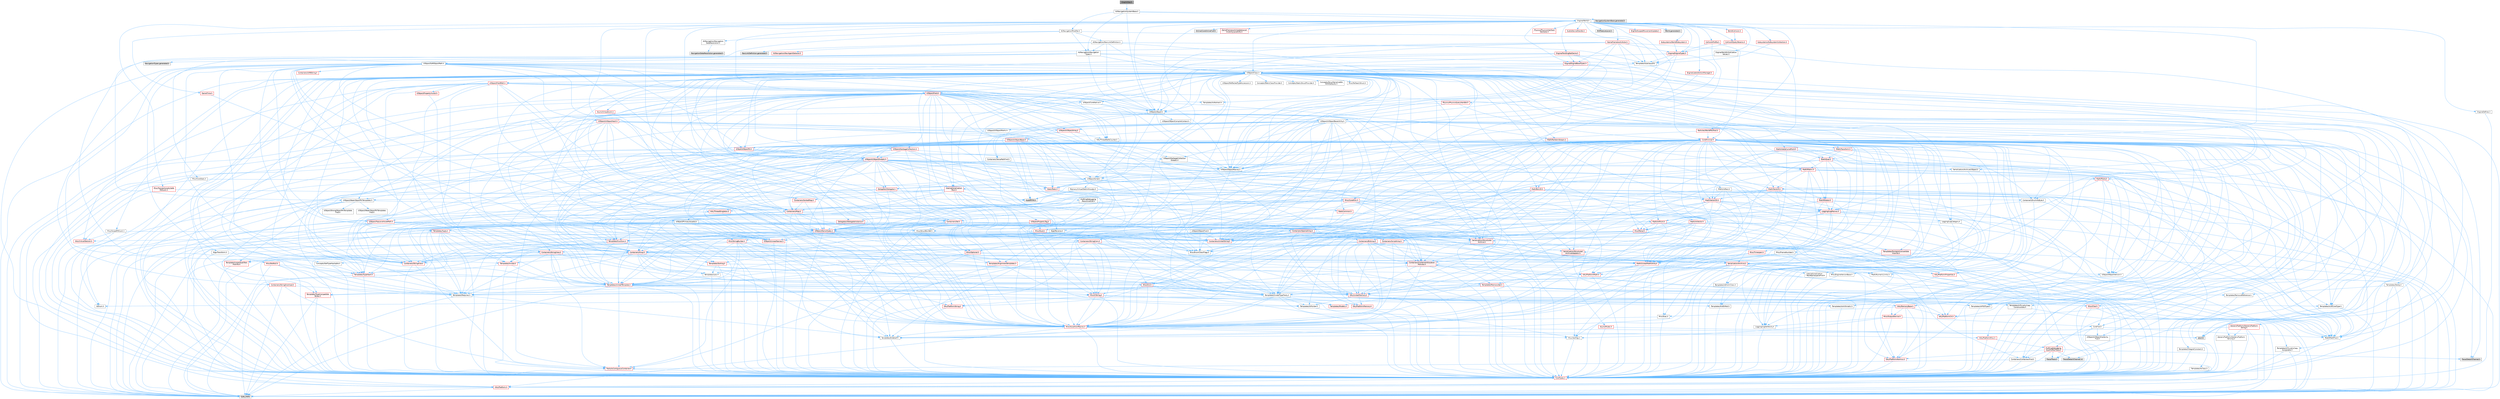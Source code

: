 digraph "GraphAStar.h"
{
 // INTERACTIVE_SVG=YES
 // LATEX_PDF_SIZE
  bgcolor="transparent";
  edge [fontname=Helvetica,fontsize=10,labelfontname=Helvetica,labelfontsize=10];
  node [fontname=Helvetica,fontsize=10,shape=box,height=0.2,width=0.4];
  Node1 [id="Node000001",label="GraphAStar.h",height=0.2,width=0.4,color="gray40", fillcolor="grey60", style="filled", fontcolor="black",tooltip=" "];
  Node1 -> Node2 [id="edge1_Node000001_Node000002",color="steelblue1",style="solid",tooltip=" "];
  Node2 [id="Node000002",label="AI/NavigationSystemBase.h",height=0.2,width=0.4,color="grey40", fillcolor="white", style="filled",URL="$d3/d6b/NavigationSystemBase_8h.html",tooltip=" "];
  Node2 -> Node3 [id="edge2_Node000002_Node000003",color="steelblue1",style="solid",tooltip=" "];
  Node3 [id="Node000003",label="UObject/Object.h",height=0.2,width=0.4,color="grey40", fillcolor="white", style="filled",URL="$db/dbf/Object_8h.html",tooltip=" "];
  Node3 -> Node4 [id="edge3_Node000003_Node000004",color="steelblue1",style="solid",tooltip=" "];
  Node4 [id="Node000004",label="UObject/Script.h",height=0.2,width=0.4,color="grey40", fillcolor="white", style="filled",URL="$de/dc6/Script_8h.html",tooltip=" "];
  Node4 -> Node5 [id="edge4_Node000004_Node000005",color="steelblue1",style="solid",tooltip=" "];
  Node5 [id="Node000005",label="Delegates/Delegate.h",height=0.2,width=0.4,color="red", fillcolor="#FFF0F0", style="filled",URL="$d4/d80/Delegate_8h.html",tooltip=" "];
  Node5 -> Node6 [id="edge5_Node000005_Node000006",color="steelblue1",style="solid",tooltip=" "];
  Node6 [id="Node000006",label="CoreTypes.h",height=0.2,width=0.4,color="red", fillcolor="#FFF0F0", style="filled",URL="$dc/dec/CoreTypes_8h.html",tooltip=" "];
  Node6 -> Node7 [id="edge6_Node000006_Node000007",color="steelblue1",style="solid",tooltip=" "];
  Node7 [id="Node000007",label="HAL/Platform.h",height=0.2,width=0.4,color="red", fillcolor="#FFF0F0", style="filled",URL="$d9/dd0/Platform_8h.html",tooltip=" "];
  Node7 -> Node10 [id="edge7_Node000007_Node000010",color="steelblue1",style="solid",tooltip=" "];
  Node10 [id="Node000010",label="type_traits",height=0.2,width=0.4,color="grey60", fillcolor="#E0E0E0", style="filled",tooltip=" "];
  Node5 -> Node20 [id="edge8_Node000005_Node000020",color="steelblue1",style="solid",tooltip=" "];
  Node20 [id="Node000020",label="Misc/AssertionMacros.h",height=0.2,width=0.4,color="red", fillcolor="#FFF0F0", style="filled",URL="$d0/dfa/AssertionMacros_8h.html",tooltip=" "];
  Node20 -> Node6 [id="edge9_Node000020_Node000006",color="steelblue1",style="solid",tooltip=" "];
  Node20 -> Node7 [id="edge10_Node000020_Node000007",color="steelblue1",style="solid",tooltip=" "];
  Node20 -> Node21 [id="edge11_Node000020_Node000021",color="steelblue1",style="solid",tooltip=" "];
  Node21 [id="Node000021",label="HAL/PlatformMisc.h",height=0.2,width=0.4,color="red", fillcolor="#FFF0F0", style="filled",URL="$d0/df5/PlatformMisc_8h.html",tooltip=" "];
  Node21 -> Node6 [id="edge12_Node000021_Node000006",color="steelblue1",style="solid",tooltip=" "];
  Node21 -> Node49 [id="edge13_Node000021_Node000049",color="steelblue1",style="solid",tooltip=" "];
  Node49 [id="Node000049",label="ProfilingDebugging\l/CpuProfilerTrace.h",height=0.2,width=0.4,color="red", fillcolor="#FFF0F0", style="filled",URL="$da/dcb/CpuProfilerTrace_8h.html",tooltip=" "];
  Node49 -> Node6 [id="edge14_Node000049_Node000006",color="steelblue1",style="solid",tooltip=" "];
  Node49 -> Node29 [id="edge15_Node000049_Node000029",color="steelblue1",style="solid",tooltip=" "];
  Node29 [id="Node000029",label="Containers/ContainersFwd.h",height=0.2,width=0.4,color="grey40", fillcolor="white", style="filled",URL="$d4/d0a/ContainersFwd_8h.html",tooltip=" "];
  Node29 -> Node7 [id="edge16_Node000029_Node000007",color="steelblue1",style="solid",tooltip=" "];
  Node29 -> Node6 [id="edge17_Node000029_Node000006",color="steelblue1",style="solid",tooltip=" "];
  Node29 -> Node26 [id="edge18_Node000029_Node000026",color="steelblue1",style="solid",tooltip=" "];
  Node26 [id="Node000026",label="Traits/IsContiguousContainer.h",height=0.2,width=0.4,color="red", fillcolor="#FFF0F0", style="filled",URL="$d5/d3c/IsContiguousContainer_8h.html",tooltip=" "];
  Node26 -> Node6 [id="edge19_Node000026_Node000006",color="steelblue1",style="solid",tooltip=" "];
  Node49 -> Node50 [id="edge20_Node000049_Node000050",color="steelblue1",style="solid",tooltip=" "];
  Node50 [id="Node000050",label="HAL/PlatformAtomics.h",height=0.2,width=0.4,color="red", fillcolor="#FFF0F0", style="filled",URL="$d3/d36/PlatformAtomics_8h.html",tooltip=" "];
  Node50 -> Node6 [id="edge21_Node000050_Node000006",color="steelblue1",style="solid",tooltip=" "];
  Node49 -> Node54 [id="edge22_Node000049_Node000054",color="steelblue1",style="solid",tooltip=" "];
  Node54 [id="Node000054",label="Trace/Detail/Channel.h",height=0.2,width=0.4,color="grey60", fillcolor="#E0E0E0", style="filled",tooltip=" "];
  Node49 -> Node55 [id="edge23_Node000049_Node000055",color="steelblue1",style="solid",tooltip=" "];
  Node55 [id="Node000055",label="Trace/Detail/Channel.inl",height=0.2,width=0.4,color="grey60", fillcolor="#E0E0E0", style="filled",tooltip=" "];
  Node49 -> Node56 [id="edge24_Node000049_Node000056",color="steelblue1",style="solid",tooltip=" "];
  Node56 [id="Node000056",label="Trace/Trace.h",height=0.2,width=0.4,color="grey60", fillcolor="#E0E0E0", style="filled",tooltip=" "];
  Node20 -> Node57 [id="edge25_Node000020_Node000057",color="steelblue1",style="solid",tooltip=" "];
  Node57 [id="Node000057",label="Templates/EnableIf.h",height=0.2,width=0.4,color="grey40", fillcolor="white", style="filled",URL="$d7/d60/EnableIf_8h.html",tooltip=" "];
  Node57 -> Node6 [id="edge26_Node000057_Node000006",color="steelblue1",style="solid",tooltip=" "];
  Node20 -> Node63 [id="edge27_Node000020_Node000063",color="steelblue1",style="solid",tooltip=" "];
  Node63 [id="Node000063",label="Misc/VarArgs.h",height=0.2,width=0.4,color="grey40", fillcolor="white", style="filled",URL="$d5/d6f/VarArgs_8h.html",tooltip=" "];
  Node63 -> Node6 [id="edge28_Node000063_Node000006",color="steelblue1",style="solid",tooltip=" "];
  Node20 -> Node70 [id="edge29_Node000020_Node000070",color="steelblue1",style="solid",tooltip=" "];
  Node70 [id="Node000070",label="atomic",height=0.2,width=0.4,color="grey60", fillcolor="#E0E0E0", style="filled",tooltip=" "];
  Node5 -> Node71 [id="edge30_Node000005_Node000071",color="steelblue1",style="solid",tooltip=" "];
  Node71 [id="Node000071",label="UObject/NameTypes.h",height=0.2,width=0.4,color="red", fillcolor="#FFF0F0", style="filled",URL="$d6/d35/NameTypes_8h.html",tooltip=" "];
  Node71 -> Node6 [id="edge31_Node000071_Node000006",color="steelblue1",style="solid",tooltip=" "];
  Node71 -> Node20 [id="edge32_Node000071_Node000020",color="steelblue1",style="solid",tooltip=" "];
  Node71 -> Node72 [id="edge33_Node000071_Node000072",color="steelblue1",style="solid",tooltip=" "];
  Node72 [id="Node000072",label="HAL/UnrealMemory.h",height=0.2,width=0.4,color="red", fillcolor="#FFF0F0", style="filled",URL="$d9/d96/UnrealMemory_8h.html",tooltip=" "];
  Node72 -> Node6 [id="edge34_Node000072_Node000006",color="steelblue1",style="solid",tooltip=" "];
  Node72 -> Node76 [id="edge35_Node000072_Node000076",color="steelblue1",style="solid",tooltip=" "];
  Node76 [id="Node000076",label="HAL/MemoryBase.h",height=0.2,width=0.4,color="red", fillcolor="#FFF0F0", style="filled",URL="$d6/d9f/MemoryBase_8h.html",tooltip=" "];
  Node76 -> Node6 [id="edge36_Node000076_Node000006",color="steelblue1",style="solid",tooltip=" "];
  Node76 -> Node50 [id="edge37_Node000076_Node000050",color="steelblue1",style="solid",tooltip=" "];
  Node76 -> Node33 [id="edge38_Node000076_Node000033",color="steelblue1",style="solid",tooltip=" "];
  Node33 [id="Node000033",label="HAL/PlatformCrt.h",height=0.2,width=0.4,color="red", fillcolor="#FFF0F0", style="filled",URL="$d8/d75/PlatformCrt_8h.html",tooltip=" "];
  Node76 -> Node77 [id="edge39_Node000076_Node000077",color="steelblue1",style="solid",tooltip=" "];
  Node77 [id="Node000077",label="Misc/Exec.h",height=0.2,width=0.4,color="grey40", fillcolor="white", style="filled",URL="$de/ddb/Exec_8h.html",tooltip=" "];
  Node77 -> Node6 [id="edge40_Node000077_Node000006",color="steelblue1",style="solid",tooltip=" "];
  Node77 -> Node20 [id="edge41_Node000077_Node000020",color="steelblue1",style="solid",tooltip=" "];
  Node76 -> Node78 [id="edge42_Node000076_Node000078",color="steelblue1",style="solid",tooltip=" "];
  Node78 [id="Node000078",label="Misc/OutputDevice.h",height=0.2,width=0.4,color="red", fillcolor="#FFF0F0", style="filled",URL="$d7/d32/OutputDevice_8h.html",tooltip=" "];
  Node78 -> Node28 [id="edge43_Node000078_Node000028",color="steelblue1",style="solid",tooltip=" "];
  Node28 [id="Node000028",label="CoreFwd.h",height=0.2,width=0.4,color="grey40", fillcolor="white", style="filled",URL="$d1/d1e/CoreFwd_8h.html",tooltip=" "];
  Node28 -> Node6 [id="edge44_Node000028_Node000006",color="steelblue1",style="solid",tooltip=" "];
  Node28 -> Node29 [id="edge45_Node000028_Node000029",color="steelblue1",style="solid",tooltip=" "];
  Node28 -> Node30 [id="edge46_Node000028_Node000030",color="steelblue1",style="solid",tooltip=" "];
  Node30 [id="Node000030",label="Math/MathFwd.h",height=0.2,width=0.4,color="grey40", fillcolor="white", style="filled",URL="$d2/d10/MathFwd_8h.html",tooltip=" "];
  Node30 -> Node7 [id="edge47_Node000030_Node000007",color="steelblue1",style="solid",tooltip=" "];
  Node28 -> Node31 [id="edge48_Node000028_Node000031",color="steelblue1",style="solid",tooltip=" "];
  Node31 [id="Node000031",label="UObject/UObjectHierarchy\lFwd.h",height=0.2,width=0.4,color="grey40", fillcolor="white", style="filled",URL="$d3/d13/UObjectHierarchyFwd_8h.html",tooltip=" "];
  Node78 -> Node6 [id="edge49_Node000078_Node000006",color="steelblue1",style="solid",tooltip=" "];
  Node78 -> Node79 [id="edge50_Node000078_Node000079",color="steelblue1",style="solid",tooltip=" "];
  Node79 [id="Node000079",label="Logging/LogVerbosity.h",height=0.2,width=0.4,color="grey40", fillcolor="white", style="filled",URL="$d2/d8f/LogVerbosity_8h.html",tooltip=" "];
  Node79 -> Node6 [id="edge51_Node000079_Node000006",color="steelblue1",style="solid",tooltip=" "];
  Node78 -> Node63 [id="edge52_Node000078_Node000063",color="steelblue1",style="solid",tooltip=" "];
  Node72 -> Node89 [id="edge53_Node000072_Node000089",color="steelblue1",style="solid",tooltip=" "];
  Node89 [id="Node000089",label="HAL/PlatformMemory.h",height=0.2,width=0.4,color="red", fillcolor="#FFF0F0", style="filled",URL="$de/d68/PlatformMemory_8h.html",tooltip=" "];
  Node89 -> Node6 [id="edge54_Node000089_Node000006",color="steelblue1",style="solid",tooltip=" "];
  Node72 -> Node92 [id="edge55_Node000072_Node000092",color="steelblue1",style="solid",tooltip=" "];
  Node92 [id="Node000092",label="Templates/IsPointer.h",height=0.2,width=0.4,color="grey40", fillcolor="white", style="filled",URL="$d7/d05/IsPointer_8h.html",tooltip=" "];
  Node92 -> Node6 [id="edge56_Node000092_Node000006",color="steelblue1",style="solid",tooltip=" "];
  Node71 -> Node93 [id="edge57_Node000071_Node000093",color="steelblue1",style="solid",tooltip=" "];
  Node93 [id="Node000093",label="Templates/UnrealTypeTraits.h",height=0.2,width=0.4,color="grey40", fillcolor="white", style="filled",URL="$d2/d2d/UnrealTypeTraits_8h.html",tooltip=" "];
  Node93 -> Node6 [id="edge58_Node000093_Node000006",color="steelblue1",style="solid",tooltip=" "];
  Node93 -> Node92 [id="edge59_Node000093_Node000092",color="steelblue1",style="solid",tooltip=" "];
  Node93 -> Node20 [id="edge60_Node000093_Node000020",color="steelblue1",style="solid",tooltip=" "];
  Node93 -> Node85 [id="edge61_Node000093_Node000085",color="steelblue1",style="solid",tooltip=" "];
  Node85 [id="Node000085",label="Templates/AndOrNot.h",height=0.2,width=0.4,color="grey40", fillcolor="white", style="filled",URL="$db/d0a/AndOrNot_8h.html",tooltip=" "];
  Node85 -> Node6 [id="edge62_Node000085_Node000006",color="steelblue1",style="solid",tooltip=" "];
  Node93 -> Node57 [id="edge63_Node000093_Node000057",color="steelblue1",style="solid",tooltip=" "];
  Node93 -> Node94 [id="edge64_Node000093_Node000094",color="steelblue1",style="solid",tooltip=" "];
  Node94 [id="Node000094",label="Templates/IsArithmetic.h",height=0.2,width=0.4,color="grey40", fillcolor="white", style="filled",URL="$d2/d5d/IsArithmetic_8h.html",tooltip=" "];
  Node94 -> Node6 [id="edge65_Node000094_Node000006",color="steelblue1",style="solid",tooltip=" "];
  Node93 -> Node60 [id="edge66_Node000093_Node000060",color="steelblue1",style="solid",tooltip=" "];
  Node60 [id="Node000060",label="IsEnum.h",height=0.2,width=0.4,color="grey40", fillcolor="white", style="filled",URL="$d4/de5/IsEnum_8h.html",tooltip=" "];
  Node93 -> Node95 [id="edge67_Node000093_Node000095",color="steelblue1",style="solid",tooltip=" "];
  Node95 [id="Node000095",label="Templates/Models.h",height=0.2,width=0.4,color="red", fillcolor="#FFF0F0", style="filled",URL="$d3/d0c/Models_8h.html",tooltip=" "];
  Node93 -> Node96 [id="edge68_Node000093_Node000096",color="steelblue1",style="solid",tooltip=" "];
  Node96 [id="Node000096",label="Templates/IsPODType.h",height=0.2,width=0.4,color="grey40", fillcolor="white", style="filled",URL="$d7/db1/IsPODType_8h.html",tooltip=" "];
  Node96 -> Node6 [id="edge69_Node000096_Node000006",color="steelblue1",style="solid",tooltip=" "];
  Node93 -> Node97 [id="edge70_Node000093_Node000097",color="steelblue1",style="solid",tooltip=" "];
  Node97 [id="Node000097",label="Templates/IsUECoreType.h",height=0.2,width=0.4,color="grey40", fillcolor="white", style="filled",URL="$d1/db8/IsUECoreType_8h.html",tooltip=" "];
  Node97 -> Node6 [id="edge71_Node000097_Node000006",color="steelblue1",style="solid",tooltip=" "];
  Node97 -> Node10 [id="edge72_Node000097_Node000010",color="steelblue1",style="solid",tooltip=" "];
  Node93 -> Node86 [id="edge73_Node000093_Node000086",color="steelblue1",style="solid",tooltip=" "];
  Node86 [id="Node000086",label="Templates/IsTriviallyCopy\lConstructible.h",height=0.2,width=0.4,color="grey40", fillcolor="white", style="filled",URL="$d3/d78/IsTriviallyCopyConstructible_8h.html",tooltip=" "];
  Node86 -> Node6 [id="edge74_Node000086_Node000006",color="steelblue1",style="solid",tooltip=" "];
  Node86 -> Node10 [id="edge75_Node000086_Node000010",color="steelblue1",style="solid",tooltip=" "];
  Node71 -> Node98 [id="edge76_Node000071_Node000098",color="steelblue1",style="solid",tooltip=" "];
  Node98 [id="Node000098",label="Templates/UnrealTemplate.h",height=0.2,width=0.4,color="red", fillcolor="#FFF0F0", style="filled",URL="$d4/d24/UnrealTemplate_8h.html",tooltip=" "];
  Node98 -> Node6 [id="edge77_Node000098_Node000006",color="steelblue1",style="solid",tooltip=" "];
  Node98 -> Node92 [id="edge78_Node000098_Node000092",color="steelblue1",style="solid",tooltip=" "];
  Node98 -> Node72 [id="edge79_Node000098_Node000072",color="steelblue1",style="solid",tooltip=" "];
  Node98 -> Node93 [id="edge80_Node000098_Node000093",color="steelblue1",style="solid",tooltip=" "];
  Node98 -> Node101 [id="edge81_Node000098_Node000101",color="steelblue1",style="solid",tooltip=" "];
  Node101 [id="Node000101",label="Templates/RemoveReference.h",height=0.2,width=0.4,color="grey40", fillcolor="white", style="filled",URL="$da/dbe/RemoveReference_8h.html",tooltip=" "];
  Node101 -> Node6 [id="edge82_Node000101_Node000006",color="steelblue1",style="solid",tooltip=" "];
  Node98 -> Node65 [id="edge83_Node000098_Node000065",color="steelblue1",style="solid",tooltip=" "];
  Node65 [id="Node000065",label="Templates/Requires.h",height=0.2,width=0.4,color="grey40", fillcolor="white", style="filled",URL="$dc/d96/Requires_8h.html",tooltip=" "];
  Node65 -> Node57 [id="edge84_Node000065_Node000057",color="steelblue1",style="solid",tooltip=" "];
  Node65 -> Node10 [id="edge85_Node000065_Node000010",color="steelblue1",style="solid",tooltip=" "];
  Node98 -> Node102 [id="edge86_Node000098_Node000102",color="steelblue1",style="solid",tooltip=" "];
  Node102 [id="Node000102",label="Templates/TypeCompatible\lBytes.h",height=0.2,width=0.4,color="red", fillcolor="#FFF0F0", style="filled",URL="$df/d0a/TypeCompatibleBytes_8h.html",tooltip=" "];
  Node102 -> Node6 [id="edge87_Node000102_Node000006",color="steelblue1",style="solid",tooltip=" "];
  Node102 -> Node10 [id="edge88_Node000102_Node000010",color="steelblue1",style="solid",tooltip=" "];
  Node98 -> Node26 [id="edge89_Node000098_Node000026",color="steelblue1",style="solid",tooltip=" "];
  Node98 -> Node10 [id="edge90_Node000098_Node000010",color="steelblue1",style="solid",tooltip=" "];
  Node71 -> Node104 [id="edge91_Node000071_Node000104",color="steelblue1",style="solid",tooltip=" "];
  Node104 [id="Node000104",label="Containers/UnrealString.h",height=0.2,width=0.4,color="red", fillcolor="#FFF0F0", style="filled",URL="$d5/dba/UnrealString_8h.html",tooltip=" "];
  Node71 -> Node108 [id="edge92_Node000071_Node000108",color="steelblue1",style="solid",tooltip=" "];
  Node108 [id="Node000108",label="HAL/CriticalSection.h",height=0.2,width=0.4,color="red", fillcolor="#FFF0F0", style="filled",URL="$d6/d90/CriticalSection_8h.html",tooltip=" "];
  Node71 -> Node111 [id="edge93_Node000071_Node000111",color="steelblue1",style="solid",tooltip=" "];
  Node111 [id="Node000111",label="Containers/StringConv.h",height=0.2,width=0.4,color="red", fillcolor="#FFF0F0", style="filled",URL="$d3/ddf/StringConv_8h.html",tooltip=" "];
  Node111 -> Node6 [id="edge94_Node000111_Node000006",color="steelblue1",style="solid",tooltip=" "];
  Node111 -> Node20 [id="edge95_Node000111_Node000020",color="steelblue1",style="solid",tooltip=" "];
  Node111 -> Node112 [id="edge96_Node000111_Node000112",color="steelblue1",style="solid",tooltip=" "];
  Node112 [id="Node000112",label="Containers/ContainerAllocation\lPolicies.h",height=0.2,width=0.4,color="red", fillcolor="#FFF0F0", style="filled",URL="$d7/dff/ContainerAllocationPolicies_8h.html",tooltip=" "];
  Node112 -> Node6 [id="edge97_Node000112_Node000006",color="steelblue1",style="solid",tooltip=" "];
  Node112 -> Node112 [id="edge98_Node000112_Node000112",color="steelblue1",style="solid",tooltip=" "];
  Node112 -> Node114 [id="edge99_Node000112_Node000114",color="steelblue1",style="solid",tooltip=" "];
  Node114 [id="Node000114",label="HAL/PlatformMath.h",height=0.2,width=0.4,color="red", fillcolor="#FFF0F0", style="filled",URL="$dc/d53/PlatformMath_8h.html",tooltip=" "];
  Node114 -> Node6 [id="edge100_Node000114_Node000006",color="steelblue1",style="solid",tooltip=" "];
  Node112 -> Node72 [id="edge101_Node000112_Node000072",color="steelblue1",style="solid",tooltip=" "];
  Node112 -> Node43 [id="edge102_Node000112_Node000043",color="steelblue1",style="solid",tooltip=" "];
  Node43 [id="Node000043",label="Math/NumericLimits.h",height=0.2,width=0.4,color="grey40", fillcolor="white", style="filled",URL="$df/d1b/NumericLimits_8h.html",tooltip=" "];
  Node43 -> Node6 [id="edge103_Node000043_Node000006",color="steelblue1",style="solid",tooltip=" "];
  Node112 -> Node20 [id="edge104_Node000112_Node000020",color="steelblue1",style="solid",tooltip=" "];
  Node112 -> Node123 [id="edge105_Node000112_Node000123",color="steelblue1",style="solid",tooltip=" "];
  Node123 [id="Node000123",label="Templates/MemoryOps.h",height=0.2,width=0.4,color="red", fillcolor="#FFF0F0", style="filled",URL="$db/dea/MemoryOps_8h.html",tooltip=" "];
  Node123 -> Node6 [id="edge106_Node000123_Node000006",color="steelblue1",style="solid",tooltip=" "];
  Node123 -> Node72 [id="edge107_Node000123_Node000072",color="steelblue1",style="solid",tooltip=" "];
  Node123 -> Node87 [id="edge108_Node000123_Node000087",color="steelblue1",style="solid",tooltip=" "];
  Node87 [id="Node000087",label="Templates/IsTriviallyCopy\lAssignable.h",height=0.2,width=0.4,color="grey40", fillcolor="white", style="filled",URL="$d2/df2/IsTriviallyCopyAssignable_8h.html",tooltip=" "];
  Node87 -> Node6 [id="edge109_Node000087_Node000006",color="steelblue1",style="solid",tooltip=" "];
  Node87 -> Node10 [id="edge110_Node000087_Node000010",color="steelblue1",style="solid",tooltip=" "];
  Node123 -> Node86 [id="edge111_Node000123_Node000086",color="steelblue1",style="solid",tooltip=" "];
  Node123 -> Node65 [id="edge112_Node000123_Node000065",color="steelblue1",style="solid",tooltip=" "];
  Node123 -> Node93 [id="edge113_Node000123_Node000093",color="steelblue1",style="solid",tooltip=" "];
  Node123 -> Node10 [id="edge114_Node000123_Node000010",color="steelblue1",style="solid",tooltip=" "];
  Node112 -> Node102 [id="edge115_Node000112_Node000102",color="steelblue1",style="solid",tooltip=" "];
  Node112 -> Node10 [id="edge116_Node000112_Node000010",color="steelblue1",style="solid",tooltip=" "];
  Node111 -> Node124 [id="edge117_Node000111_Node000124",color="steelblue1",style="solid",tooltip=" "];
  Node124 [id="Node000124",label="Containers/Array.h",height=0.2,width=0.4,color="red", fillcolor="#FFF0F0", style="filled",URL="$df/dd0/Array_8h.html",tooltip=" "];
  Node124 -> Node6 [id="edge118_Node000124_Node000006",color="steelblue1",style="solid",tooltip=" "];
  Node124 -> Node20 [id="edge119_Node000124_Node000020",color="steelblue1",style="solid",tooltip=" "];
  Node124 -> Node72 [id="edge120_Node000124_Node000072",color="steelblue1",style="solid",tooltip=" "];
  Node124 -> Node93 [id="edge121_Node000124_Node000093",color="steelblue1",style="solid",tooltip=" "];
  Node124 -> Node98 [id="edge122_Node000124_Node000098",color="steelblue1",style="solid",tooltip=" "];
  Node124 -> Node112 [id="edge123_Node000124_Node000112",color="steelblue1",style="solid",tooltip=" "];
  Node124 -> Node131 [id="edge124_Node000124_Node000131",color="steelblue1",style="solid",tooltip=" "];
  Node131 [id="Node000131",label="Serialization/Archive.h",height=0.2,width=0.4,color="red", fillcolor="#FFF0F0", style="filled",URL="$d7/d3b/Archive_8h.html",tooltip=" "];
  Node131 -> Node28 [id="edge125_Node000131_Node000028",color="steelblue1",style="solid",tooltip=" "];
  Node131 -> Node6 [id="edge126_Node000131_Node000006",color="steelblue1",style="solid",tooltip=" "];
  Node131 -> Node132 [id="edge127_Node000131_Node000132",color="steelblue1",style="solid",tooltip=" "];
  Node132 [id="Node000132",label="HAL/PlatformProperties.h",height=0.2,width=0.4,color="red", fillcolor="#FFF0F0", style="filled",URL="$d9/db0/PlatformProperties_8h.html",tooltip=" "];
  Node132 -> Node6 [id="edge128_Node000132_Node000006",color="steelblue1",style="solid",tooltip=" "];
  Node131 -> Node135 [id="edge129_Node000131_Node000135",color="steelblue1",style="solid",tooltip=" "];
  Node135 [id="Node000135",label="Internationalization\l/TextNamespaceFwd.h",height=0.2,width=0.4,color="grey40", fillcolor="white", style="filled",URL="$d8/d97/TextNamespaceFwd_8h.html",tooltip=" "];
  Node135 -> Node6 [id="edge130_Node000135_Node000006",color="steelblue1",style="solid",tooltip=" "];
  Node131 -> Node30 [id="edge131_Node000131_Node000030",color="steelblue1",style="solid",tooltip=" "];
  Node131 -> Node20 [id="edge132_Node000131_Node000020",color="steelblue1",style="solid",tooltip=" "];
  Node131 -> Node136 [id="edge133_Node000131_Node000136",color="steelblue1",style="solid",tooltip=" "];
  Node136 [id="Node000136",label="Misc/EngineVersionBase.h",height=0.2,width=0.4,color="grey40", fillcolor="white", style="filled",URL="$d5/d2b/EngineVersionBase_8h.html",tooltip=" "];
  Node136 -> Node6 [id="edge134_Node000136_Node000006",color="steelblue1",style="solid",tooltip=" "];
  Node131 -> Node63 [id="edge135_Node000131_Node000063",color="steelblue1",style="solid",tooltip=" "];
  Node131 -> Node57 [id="edge136_Node000131_Node000057",color="steelblue1",style="solid",tooltip=" "];
  Node131 -> Node139 [id="edge137_Node000131_Node000139",color="steelblue1",style="solid",tooltip=" "];
  Node139 [id="Node000139",label="Templates/IsEnumClass.h",height=0.2,width=0.4,color="grey40", fillcolor="white", style="filled",URL="$d7/d15/IsEnumClass_8h.html",tooltip=" "];
  Node139 -> Node6 [id="edge138_Node000139_Node000006",color="steelblue1",style="solid",tooltip=" "];
  Node139 -> Node85 [id="edge139_Node000139_Node000085",color="steelblue1",style="solid",tooltip=" "];
  Node131 -> Node98 [id="edge140_Node000131_Node000098",color="steelblue1",style="solid",tooltip=" "];
  Node131 -> Node140 [id="edge141_Node000131_Node000140",color="steelblue1",style="solid",tooltip=" "];
  Node140 [id="Node000140",label="UObject/ObjectVersion.h",height=0.2,width=0.4,color="grey40", fillcolor="white", style="filled",URL="$da/d63/ObjectVersion_8h.html",tooltip=" "];
  Node140 -> Node6 [id="edge142_Node000140_Node000006",color="steelblue1",style="solid",tooltip=" "];
  Node124 -> Node168 [id="edge143_Node000124_Node000168",color="steelblue1",style="solid",tooltip=" "];
  Node168 [id="Node000168",label="Concepts/GetTypeHashable.h",height=0.2,width=0.4,color="grey40", fillcolor="white", style="filled",URL="$d3/da2/GetTypeHashable_8h.html",tooltip=" "];
  Node168 -> Node6 [id="edge144_Node000168_Node000006",color="steelblue1",style="solid",tooltip=" "];
  Node168 -> Node146 [id="edge145_Node000168_Node000146",color="steelblue1",style="solid",tooltip=" "];
  Node146 [id="Node000146",label="Templates/TypeHash.h",height=0.2,width=0.4,color="red", fillcolor="#FFF0F0", style="filled",URL="$d1/d62/TypeHash_8h.html",tooltip=" "];
  Node146 -> Node6 [id="edge146_Node000146_Node000006",color="steelblue1",style="solid",tooltip=" "];
  Node146 -> Node65 [id="edge147_Node000146_Node000065",color="steelblue1",style="solid",tooltip=" "];
  Node146 -> Node147 [id="edge148_Node000146_Node000147",color="steelblue1",style="solid",tooltip=" "];
  Node147 [id="Node000147",label="Misc/Crc.h",height=0.2,width=0.4,color="red", fillcolor="#FFF0F0", style="filled",URL="$d4/dd2/Crc_8h.html",tooltip=" "];
  Node147 -> Node6 [id="edge149_Node000147_Node000006",color="steelblue1",style="solid",tooltip=" "];
  Node147 -> Node74 [id="edge150_Node000147_Node000074",color="steelblue1",style="solid",tooltip=" "];
  Node74 [id="Node000074",label="HAL/PlatformString.h",height=0.2,width=0.4,color="red", fillcolor="#FFF0F0", style="filled",URL="$db/db5/PlatformString_8h.html",tooltip=" "];
  Node74 -> Node6 [id="edge151_Node000074_Node000006",color="steelblue1",style="solid",tooltip=" "];
  Node147 -> Node20 [id="edge152_Node000147_Node000020",color="steelblue1",style="solid",tooltip=" "];
  Node147 -> Node148 [id="edge153_Node000147_Node000148",color="steelblue1",style="solid",tooltip=" "];
  Node148 [id="Node000148",label="Misc/CString.h",height=0.2,width=0.4,color="red", fillcolor="#FFF0F0", style="filled",URL="$d2/d49/CString_8h.html",tooltip=" "];
  Node148 -> Node6 [id="edge154_Node000148_Node000006",color="steelblue1",style="solid",tooltip=" "];
  Node148 -> Node33 [id="edge155_Node000148_Node000033",color="steelblue1",style="solid",tooltip=" "];
  Node148 -> Node74 [id="edge156_Node000148_Node000074",color="steelblue1",style="solid",tooltip=" "];
  Node148 -> Node20 [id="edge157_Node000148_Node000020",color="steelblue1",style="solid",tooltip=" "];
  Node148 -> Node149 [id="edge158_Node000148_Node000149",color="steelblue1",style="solid",tooltip=" "];
  Node149 [id="Node000149",label="Misc/Char.h",height=0.2,width=0.4,color="red", fillcolor="#FFF0F0", style="filled",URL="$d0/d58/Char_8h.html",tooltip=" "];
  Node149 -> Node6 [id="edge159_Node000149_Node000006",color="steelblue1",style="solid",tooltip=" "];
  Node149 -> Node10 [id="edge160_Node000149_Node000010",color="steelblue1",style="solid",tooltip=" "];
  Node148 -> Node63 [id="edge161_Node000148_Node000063",color="steelblue1",style="solid",tooltip=" "];
  Node147 -> Node149 [id="edge162_Node000147_Node000149",color="steelblue1",style="solid",tooltip=" "];
  Node147 -> Node93 [id="edge163_Node000147_Node000093",color="steelblue1",style="solid",tooltip=" "];
  Node146 -> Node10 [id="edge164_Node000146_Node000010",color="steelblue1",style="solid",tooltip=" "];
  Node124 -> Node157 [id="edge165_Node000124_Node000157",color="steelblue1",style="solid",tooltip=" "];
  Node157 [id="Node000157",label="Templates/Invoke.h",height=0.2,width=0.4,color="red", fillcolor="#FFF0F0", style="filled",URL="$d7/deb/Invoke_8h.html",tooltip=" "];
  Node157 -> Node6 [id="edge166_Node000157_Node000006",color="steelblue1",style="solid",tooltip=" "];
  Node157 -> Node98 [id="edge167_Node000157_Node000098",color="steelblue1",style="solid",tooltip=" "];
  Node157 -> Node10 [id="edge168_Node000157_Node000010",color="steelblue1",style="solid",tooltip=" "];
  Node124 -> Node162 [id="edge169_Node000124_Node000162",color="steelblue1",style="solid",tooltip=" "];
  Node162 [id="Node000162",label="Templates/Less.h",height=0.2,width=0.4,color="grey40", fillcolor="white", style="filled",URL="$de/dc8/Less_8h.html",tooltip=" "];
  Node162 -> Node6 [id="edge170_Node000162_Node000006",color="steelblue1",style="solid",tooltip=" "];
  Node162 -> Node98 [id="edge171_Node000162_Node000098",color="steelblue1",style="solid",tooltip=" "];
  Node124 -> Node169 [id="edge172_Node000124_Node000169",color="steelblue1",style="solid",tooltip=" "];
  Node169 [id="Node000169",label="Templates/LosesQualifiers\lFromTo.h",height=0.2,width=0.4,color="red", fillcolor="#FFF0F0", style="filled",URL="$d2/db3/LosesQualifiersFromTo_8h.html",tooltip=" "];
  Node169 -> Node10 [id="edge173_Node000169_Node000010",color="steelblue1",style="solid",tooltip=" "];
  Node124 -> Node65 [id="edge174_Node000124_Node000065",color="steelblue1",style="solid",tooltip=" "];
  Node124 -> Node170 [id="edge175_Node000124_Node000170",color="steelblue1",style="solid",tooltip=" "];
  Node170 [id="Node000170",label="Templates/Sorting.h",height=0.2,width=0.4,color="red", fillcolor="#FFF0F0", style="filled",URL="$d3/d9e/Sorting_8h.html",tooltip=" "];
  Node170 -> Node6 [id="edge176_Node000170_Node000006",color="steelblue1",style="solid",tooltip=" "];
  Node170 -> Node114 [id="edge177_Node000170_Node000114",color="steelblue1",style="solid",tooltip=" "];
  Node170 -> Node162 [id="edge178_Node000170_Node000162",color="steelblue1",style="solid",tooltip=" "];
  Node124 -> Node174 [id="edge179_Node000124_Node000174",color="steelblue1",style="solid",tooltip=" "];
  Node174 [id="Node000174",label="Templates/AlignmentTemplates.h",height=0.2,width=0.4,color="red", fillcolor="#FFF0F0", style="filled",URL="$dd/d32/AlignmentTemplates_8h.html",tooltip=" "];
  Node174 -> Node6 [id="edge180_Node000174_Node000006",color="steelblue1",style="solid",tooltip=" "];
  Node174 -> Node92 [id="edge181_Node000174_Node000092",color="steelblue1",style="solid",tooltip=" "];
  Node124 -> Node10 [id="edge182_Node000124_Node000010",color="steelblue1",style="solid",tooltip=" "];
  Node111 -> Node148 [id="edge183_Node000111_Node000148",color="steelblue1",style="solid",tooltip=" "];
  Node111 -> Node98 [id="edge184_Node000111_Node000098",color="steelblue1",style="solid",tooltip=" "];
  Node111 -> Node93 [id="edge185_Node000111_Node000093",color="steelblue1",style="solid",tooltip=" "];
  Node111 -> Node26 [id="edge186_Node000111_Node000026",color="steelblue1",style="solid",tooltip=" "];
  Node111 -> Node10 [id="edge187_Node000111_Node000010",color="steelblue1",style="solid",tooltip=" "];
  Node71 -> Node23 [id="edge188_Node000071_Node000023",color="steelblue1",style="solid",tooltip=" "];
  Node23 [id="Node000023",label="Containers/StringFwd.h",height=0.2,width=0.4,color="red", fillcolor="#FFF0F0", style="filled",URL="$df/d37/StringFwd_8h.html",tooltip=" "];
  Node23 -> Node6 [id="edge189_Node000023_Node000006",color="steelblue1",style="solid",tooltip=" "];
  Node23 -> Node26 [id="edge190_Node000023_Node000026",color="steelblue1",style="solid",tooltip=" "];
  Node71 -> Node176 [id="edge191_Node000071_Node000176",color="steelblue1",style="solid",tooltip=" "];
  Node176 [id="Node000176",label="UObject/UnrealNames.h",height=0.2,width=0.4,color="red", fillcolor="#FFF0F0", style="filled",URL="$d8/db1/UnrealNames_8h.html",tooltip=" "];
  Node176 -> Node6 [id="edge192_Node000176_Node000006",color="steelblue1",style="solid",tooltip=" "];
  Node71 -> Node178 [id="edge193_Node000071_Node000178",color="steelblue1",style="solid",tooltip=" "];
  Node178 [id="Node000178",label="Misc/StringBuilder.h",height=0.2,width=0.4,color="red", fillcolor="#FFF0F0", style="filled",URL="$d4/d52/StringBuilder_8h.html",tooltip=" "];
  Node178 -> Node23 [id="edge194_Node000178_Node000023",color="steelblue1",style="solid",tooltip=" "];
  Node178 -> Node179 [id="edge195_Node000178_Node000179",color="steelblue1",style="solid",tooltip=" "];
  Node179 [id="Node000179",label="Containers/StringView.h",height=0.2,width=0.4,color="red", fillcolor="#FFF0F0", style="filled",URL="$dd/dea/StringView_8h.html",tooltip=" "];
  Node179 -> Node6 [id="edge196_Node000179_Node000006",color="steelblue1",style="solid",tooltip=" "];
  Node179 -> Node23 [id="edge197_Node000179_Node000023",color="steelblue1",style="solid",tooltip=" "];
  Node179 -> Node72 [id="edge198_Node000179_Node000072",color="steelblue1",style="solid",tooltip=" "];
  Node179 -> Node43 [id="edge199_Node000179_Node000043",color="steelblue1",style="solid",tooltip=" "];
  Node179 -> Node173 [id="edge200_Node000179_Node000173",color="steelblue1",style="solid",tooltip=" "];
  Node173 [id="Node000173",label="Math/UnrealMathUtility.h",height=0.2,width=0.4,color="red", fillcolor="#FFF0F0", style="filled",URL="$db/db8/UnrealMathUtility_8h.html",tooltip=" "];
  Node173 -> Node6 [id="edge201_Node000173_Node000006",color="steelblue1",style="solid",tooltip=" "];
  Node173 -> Node20 [id="edge202_Node000173_Node000020",color="steelblue1",style="solid",tooltip=" "];
  Node173 -> Node114 [id="edge203_Node000173_Node000114",color="steelblue1",style="solid",tooltip=" "];
  Node173 -> Node30 [id="edge204_Node000173_Node000030",color="steelblue1",style="solid",tooltip=" "];
  Node173 -> Node65 [id="edge205_Node000173_Node000065",color="steelblue1",style="solid",tooltip=" "];
  Node179 -> Node147 [id="edge206_Node000179_Node000147",color="steelblue1",style="solid",tooltip=" "];
  Node179 -> Node148 [id="edge207_Node000179_Node000148",color="steelblue1",style="solid",tooltip=" "];
  Node179 -> Node65 [id="edge208_Node000179_Node000065",color="steelblue1",style="solid",tooltip=" "];
  Node179 -> Node98 [id="edge209_Node000179_Node000098",color="steelblue1",style="solid",tooltip=" "];
  Node179 -> Node26 [id="edge210_Node000179_Node000026",color="steelblue1",style="solid",tooltip=" "];
  Node179 -> Node10 [id="edge211_Node000179_Node000010",color="steelblue1",style="solid",tooltip=" "];
  Node178 -> Node6 [id="edge212_Node000178_Node000006",color="steelblue1",style="solid",tooltip=" "];
  Node178 -> Node74 [id="edge213_Node000178_Node000074",color="steelblue1",style="solid",tooltip=" "];
  Node178 -> Node72 [id="edge214_Node000178_Node000072",color="steelblue1",style="solid",tooltip=" "];
  Node178 -> Node20 [id="edge215_Node000178_Node000020",color="steelblue1",style="solid",tooltip=" "];
  Node178 -> Node148 [id="edge216_Node000178_Node000148",color="steelblue1",style="solid",tooltip=" "];
  Node178 -> Node57 [id="edge217_Node000178_Node000057",color="steelblue1",style="solid",tooltip=" "];
  Node178 -> Node65 [id="edge218_Node000178_Node000065",color="steelblue1",style="solid",tooltip=" "];
  Node178 -> Node98 [id="edge219_Node000178_Node000098",color="steelblue1",style="solid",tooltip=" "];
  Node178 -> Node93 [id="edge220_Node000178_Node000093",color="steelblue1",style="solid",tooltip=" "];
  Node178 -> Node26 [id="edge221_Node000178_Node000026",color="steelblue1",style="solid",tooltip=" "];
  Node178 -> Node10 [id="edge222_Node000178_Node000010",color="steelblue1",style="solid",tooltip=" "];
  Node71 -> Node56 [id="edge223_Node000071_Node000056",color="steelblue1",style="solid",tooltip=" "];
  Node5 -> Node227 [id="edge224_Node000005_Node000227",color="steelblue1",style="solid",tooltip=" "];
  Node227 [id="Node000227",label="UObject/WeakObjectPtrTemplates.h",height=0.2,width=0.4,color="grey40", fillcolor="white", style="filled",URL="$d8/d3b/WeakObjectPtrTemplates_8h.html",tooltip=" "];
  Node227 -> Node6 [id="edge225_Node000227_Node000006",color="steelblue1",style="solid",tooltip=" "];
  Node227 -> Node169 [id="edge226_Node000227_Node000169",color="steelblue1",style="solid",tooltip=" "];
  Node227 -> Node65 [id="edge227_Node000227_Node000065",color="steelblue1",style="solid",tooltip=" "];
  Node227 -> Node186 [id="edge228_Node000227_Node000186",color="steelblue1",style="solid",tooltip=" "];
  Node186 [id="Node000186",label="Containers/Map.h",height=0.2,width=0.4,color="red", fillcolor="#FFF0F0", style="filled",URL="$df/d79/Map_8h.html",tooltip=" "];
  Node186 -> Node6 [id="edge229_Node000186_Node000006",color="steelblue1",style="solid",tooltip=" "];
  Node186 -> Node187 [id="edge230_Node000186_Node000187",color="steelblue1",style="solid",tooltip=" "];
  Node187 [id="Node000187",label="Algo/Reverse.h",height=0.2,width=0.4,color="grey40", fillcolor="white", style="filled",URL="$d5/d93/Reverse_8h.html",tooltip=" "];
  Node187 -> Node6 [id="edge231_Node000187_Node000006",color="steelblue1",style="solid",tooltip=" "];
  Node187 -> Node98 [id="edge232_Node000187_Node000098",color="steelblue1",style="solid",tooltip=" "];
  Node186 -> Node188 [id="edge233_Node000186_Node000188",color="steelblue1",style="solid",tooltip=" "];
  Node188 [id="Node000188",label="Containers/Set.h",height=0.2,width=0.4,color="red", fillcolor="#FFF0F0", style="filled",URL="$d4/d45/Set_8h.html",tooltip=" "];
  Node188 -> Node112 [id="edge234_Node000188_Node000112",color="steelblue1",style="solid",tooltip=" "];
  Node188 -> Node190 [id="edge235_Node000188_Node000190",color="steelblue1",style="solid",tooltip=" "];
  Node190 [id="Node000190",label="Containers/SparseArray.h",height=0.2,width=0.4,color="red", fillcolor="#FFF0F0", style="filled",URL="$d5/dbf/SparseArray_8h.html",tooltip=" "];
  Node190 -> Node6 [id="edge236_Node000190_Node000006",color="steelblue1",style="solid",tooltip=" "];
  Node190 -> Node20 [id="edge237_Node000190_Node000020",color="steelblue1",style="solid",tooltip=" "];
  Node190 -> Node72 [id="edge238_Node000190_Node000072",color="steelblue1",style="solid",tooltip=" "];
  Node190 -> Node93 [id="edge239_Node000190_Node000093",color="steelblue1",style="solid",tooltip=" "];
  Node190 -> Node98 [id="edge240_Node000190_Node000098",color="steelblue1",style="solid",tooltip=" "];
  Node190 -> Node112 [id="edge241_Node000190_Node000112",color="steelblue1",style="solid",tooltip=" "];
  Node190 -> Node162 [id="edge242_Node000190_Node000162",color="steelblue1",style="solid",tooltip=" "];
  Node190 -> Node124 [id="edge243_Node000190_Node000124",color="steelblue1",style="solid",tooltip=" "];
  Node190 -> Node173 [id="edge244_Node000190_Node000173",color="steelblue1",style="solid",tooltip=" "];
  Node190 -> Node191 [id="edge245_Node000190_Node000191",color="steelblue1",style="solid",tooltip=" "];
  Node191 [id="Node000191",label="Containers/ScriptArray.h",height=0.2,width=0.4,color="red", fillcolor="#FFF0F0", style="filled",URL="$dc/daf/ScriptArray_8h.html",tooltip=" "];
  Node191 -> Node6 [id="edge246_Node000191_Node000006",color="steelblue1",style="solid",tooltip=" "];
  Node191 -> Node20 [id="edge247_Node000191_Node000020",color="steelblue1",style="solid",tooltip=" "];
  Node191 -> Node72 [id="edge248_Node000191_Node000072",color="steelblue1",style="solid",tooltip=" "];
  Node191 -> Node112 [id="edge249_Node000191_Node000112",color="steelblue1",style="solid",tooltip=" "];
  Node191 -> Node124 [id="edge250_Node000191_Node000124",color="steelblue1",style="solid",tooltip=" "];
  Node190 -> Node192 [id="edge251_Node000190_Node000192",color="steelblue1",style="solid",tooltip=" "];
  Node192 [id="Node000192",label="Containers/BitArray.h",height=0.2,width=0.4,color="red", fillcolor="#FFF0F0", style="filled",URL="$d1/de4/BitArray_8h.html",tooltip=" "];
  Node192 -> Node112 [id="edge252_Node000192_Node000112",color="steelblue1",style="solid",tooltip=" "];
  Node192 -> Node6 [id="edge253_Node000192_Node000006",color="steelblue1",style="solid",tooltip=" "];
  Node192 -> Node50 [id="edge254_Node000192_Node000050",color="steelblue1",style="solid",tooltip=" "];
  Node192 -> Node72 [id="edge255_Node000192_Node000072",color="steelblue1",style="solid",tooltip=" "];
  Node192 -> Node173 [id="edge256_Node000192_Node000173",color="steelblue1",style="solid",tooltip=" "];
  Node192 -> Node20 [id="edge257_Node000192_Node000020",color="steelblue1",style="solid",tooltip=" "];
  Node192 -> Node45 [id="edge258_Node000192_Node000045",color="steelblue1",style="solid",tooltip=" "];
  Node45 [id="Node000045",label="Misc/EnumClassFlags.h",height=0.2,width=0.4,color="grey40", fillcolor="white", style="filled",URL="$d8/de7/EnumClassFlags_8h.html",tooltip=" "];
  Node192 -> Node131 [id="edge259_Node000192_Node000131",color="steelblue1",style="solid",tooltip=" "];
  Node192 -> Node57 [id="edge260_Node000192_Node000057",color="steelblue1",style="solid",tooltip=" "];
  Node192 -> Node157 [id="edge261_Node000192_Node000157",color="steelblue1",style="solid",tooltip=" "];
  Node192 -> Node98 [id="edge262_Node000192_Node000098",color="steelblue1",style="solid",tooltip=" "];
  Node192 -> Node93 [id="edge263_Node000192_Node000093",color="steelblue1",style="solid",tooltip=" "];
  Node190 -> Node193 [id="edge264_Node000190_Node000193",color="steelblue1",style="solid",tooltip=" "];
  Node193 [id="Node000193",label="Serialization/Structured\lArchive.h",height=0.2,width=0.4,color="red", fillcolor="#FFF0F0", style="filled",URL="$d9/d1e/StructuredArchive_8h.html",tooltip=" "];
  Node193 -> Node124 [id="edge265_Node000193_Node000124",color="steelblue1",style="solid",tooltip=" "];
  Node193 -> Node112 [id="edge266_Node000193_Node000112",color="steelblue1",style="solid",tooltip=" "];
  Node193 -> Node6 [id="edge267_Node000193_Node000006",color="steelblue1",style="solid",tooltip=" "];
  Node193 -> Node131 [id="edge268_Node000193_Node000131",color="steelblue1",style="solid",tooltip=" "];
  Node193 -> Node197 [id="edge269_Node000193_Node000197",color="steelblue1",style="solid",tooltip=" "];
  Node197 [id="Node000197",label="Serialization/Structured\lArchiveAdapters.h",height=0.2,width=0.4,color="red", fillcolor="#FFF0F0", style="filled",URL="$d3/de1/StructuredArchiveAdapters_8h.html",tooltip=" "];
  Node197 -> Node6 [id="edge270_Node000197_Node000006",color="steelblue1",style="solid",tooltip=" "];
  Node197 -> Node95 [id="edge271_Node000197_Node000095",color="steelblue1",style="solid",tooltip=" "];
  Node190 -> Node104 [id="edge272_Node000190_Node000104",color="steelblue1",style="solid",tooltip=" "];
  Node188 -> Node29 [id="edge273_Node000188_Node000029",color="steelblue1",style="solid",tooltip=" "];
  Node188 -> Node173 [id="edge274_Node000188_Node000173",color="steelblue1",style="solid",tooltip=" "];
  Node188 -> Node20 [id="edge275_Node000188_Node000020",color="steelblue1",style="solid",tooltip=" "];
  Node188 -> Node208 [id="edge276_Node000188_Node000208",color="steelblue1",style="solid",tooltip=" "];
  Node208 [id="Node000208",label="Misc/StructBuilder.h",height=0.2,width=0.4,color="grey40", fillcolor="white", style="filled",URL="$d9/db3/StructBuilder_8h.html",tooltip=" "];
  Node208 -> Node6 [id="edge277_Node000208_Node000006",color="steelblue1",style="solid",tooltip=" "];
  Node208 -> Node173 [id="edge278_Node000208_Node000173",color="steelblue1",style="solid",tooltip=" "];
  Node208 -> Node174 [id="edge279_Node000208_Node000174",color="steelblue1",style="solid",tooltip=" "];
  Node188 -> Node193 [id="edge280_Node000188_Node000193",color="steelblue1",style="solid",tooltip=" "];
  Node188 -> Node209 [id="edge281_Node000188_Node000209",color="steelblue1",style="solid",tooltip=" "];
  Node209 [id="Node000209",label="Templates/Function.h",height=0.2,width=0.4,color="red", fillcolor="#FFF0F0", style="filled",URL="$df/df5/Function_8h.html",tooltip=" "];
  Node209 -> Node6 [id="edge282_Node000209_Node000006",color="steelblue1",style="solid",tooltip=" "];
  Node209 -> Node20 [id="edge283_Node000209_Node000020",color="steelblue1",style="solid",tooltip=" "];
  Node209 -> Node72 [id="edge284_Node000209_Node000072",color="steelblue1",style="solid",tooltip=" "];
  Node209 -> Node93 [id="edge285_Node000209_Node000093",color="steelblue1",style="solid",tooltip=" "];
  Node209 -> Node157 [id="edge286_Node000209_Node000157",color="steelblue1",style="solid",tooltip=" "];
  Node209 -> Node98 [id="edge287_Node000209_Node000098",color="steelblue1",style="solid",tooltip=" "];
  Node209 -> Node65 [id="edge288_Node000209_Node000065",color="steelblue1",style="solid",tooltip=" "];
  Node209 -> Node173 [id="edge289_Node000209_Node000173",color="steelblue1",style="solid",tooltip=" "];
  Node209 -> Node10 [id="edge290_Node000209_Node000010",color="steelblue1",style="solid",tooltip=" "];
  Node188 -> Node170 [id="edge291_Node000188_Node000170",color="steelblue1",style="solid",tooltip=" "];
  Node188 -> Node146 [id="edge292_Node000188_Node000146",color="steelblue1",style="solid",tooltip=" "];
  Node188 -> Node98 [id="edge293_Node000188_Node000098",color="steelblue1",style="solid",tooltip=" "];
  Node188 -> Node10 [id="edge294_Node000188_Node000010",color="steelblue1",style="solid",tooltip=" "];
  Node186 -> Node104 [id="edge295_Node000186_Node000104",color="steelblue1",style="solid",tooltip=" "];
  Node186 -> Node20 [id="edge296_Node000186_Node000020",color="steelblue1",style="solid",tooltip=" "];
  Node186 -> Node208 [id="edge297_Node000186_Node000208",color="steelblue1",style="solid",tooltip=" "];
  Node186 -> Node209 [id="edge298_Node000186_Node000209",color="steelblue1",style="solid",tooltip=" "];
  Node186 -> Node170 [id="edge299_Node000186_Node000170",color="steelblue1",style="solid",tooltip=" "];
  Node186 -> Node212 [id="edge300_Node000186_Node000212",color="steelblue1",style="solid",tooltip=" "];
  Node212 [id="Node000212",label="Templates/Tuple.h",height=0.2,width=0.4,color="red", fillcolor="#FFF0F0", style="filled",URL="$d2/d4f/Tuple_8h.html",tooltip=" "];
  Node212 -> Node6 [id="edge301_Node000212_Node000006",color="steelblue1",style="solid",tooltip=" "];
  Node212 -> Node98 [id="edge302_Node000212_Node000098",color="steelblue1",style="solid",tooltip=" "];
  Node212 -> Node157 [id="edge303_Node000212_Node000157",color="steelblue1",style="solid",tooltip=" "];
  Node212 -> Node193 [id="edge304_Node000212_Node000193",color="steelblue1",style="solid",tooltip=" "];
  Node212 -> Node65 [id="edge305_Node000212_Node000065",color="steelblue1",style="solid",tooltip=" "];
  Node212 -> Node146 [id="edge306_Node000212_Node000146",color="steelblue1",style="solid",tooltip=" "];
  Node212 -> Node10 [id="edge307_Node000212_Node000010",color="steelblue1",style="solid",tooltip=" "];
  Node186 -> Node98 [id="edge308_Node000186_Node000098",color="steelblue1",style="solid",tooltip=" "];
  Node186 -> Node93 [id="edge309_Node000186_Node000093",color="steelblue1",style="solid",tooltip=" "];
  Node186 -> Node10 [id="edge310_Node000186_Node000010",color="steelblue1",style="solid",tooltip=" "];
  Node227 -> Node228 [id="edge311_Node000227_Node000228",color="steelblue1",style="solid",tooltip=" "];
  Node228 [id="Node000228",label="UObject/WeakObjectPtrTemplates\lFwd.h",height=0.2,width=0.4,color="grey40", fillcolor="white", style="filled",URL="$db/deb/WeakObjectPtrTemplatesFwd_8h.html",tooltip=" "];
  Node227 -> Node229 [id="edge312_Node000227_Node000229",color="steelblue1",style="solid",tooltip=" "];
  Node229 [id="Node000229",label="UObject/StrongObjectPtrTemplates\lFwd.h",height=0.2,width=0.4,color="grey40", fillcolor="white", style="filled",URL="$df/d90/StrongObjectPtrTemplatesFwd_8h.html",tooltip=" "];
  Node227 -> Node10 [id="edge313_Node000227_Node000010",color="steelblue1",style="solid",tooltip=" "];
  Node5 -> Node225 [id="edge314_Node000005_Node000225",color="steelblue1",style="solid",tooltip=" "];
  Node225 [id="Node000225",label="AutoRTFM.h",height=0.2,width=0.4,color="grey60", fillcolor="#E0E0E0", style="filled",tooltip=" "];
  Node4 -> Node245 [id="edge315_Node000004_Node000245",color="steelblue1",style="solid",tooltip=" "];
  Node245 [id="Node000245",label="HAL/ThreadSingleton.h",height=0.2,width=0.4,color="red", fillcolor="#FFF0F0", style="filled",URL="$d0/dd5/ThreadSingleton_8h.html",tooltip=" "];
  Node245 -> Node6 [id="edge316_Node000245_Node000006",color="steelblue1",style="solid",tooltip=" "];
  Node245 -> Node209 [id="edge317_Node000245_Node000209",color="steelblue1",style="solid",tooltip=" "];
  Node4 -> Node247 [id="edge318_Node000004_Node000247",color="steelblue1",style="solid",tooltip=" "];
  Node247 [id="Node000247",label="Stats/Stats.h",height=0.2,width=0.4,color="red", fillcolor="#FFF0F0", style="filled",URL="$dc/d09/Stats_8h.html",tooltip=" "];
  Node247 -> Node6 [id="edge319_Node000247_Node000006",color="steelblue1",style="solid",tooltip=" "];
  Node247 -> Node248 [id="edge320_Node000247_Node000248",color="steelblue1",style="solid",tooltip=" "];
  Node248 [id="Node000248",label="StatsCommon.h",height=0.2,width=0.4,color="red", fillcolor="#FFF0F0", style="filled",URL="$df/d16/StatsCommon_8h.html",tooltip=" "];
  Node248 -> Node6 [id="edge321_Node000248_Node000006",color="steelblue1",style="solid",tooltip=" "];
  Node248 -> Node45 [id="edge322_Node000248_Node000045",color="steelblue1",style="solid",tooltip=" "];
  Node4 -> Node45 [id="edge323_Node000004_Node000045",color="steelblue1",style="solid",tooltip=" "];
  Node4 -> Node273 [id="edge324_Node000004_Node000273",color="steelblue1",style="solid",tooltip=" "];
  Node273 [id="Node000273",label="Misc/CoreMisc.h",height=0.2,width=0.4,color="red", fillcolor="#FFF0F0", style="filled",URL="$d8/d97/CoreMisc_8h.html",tooltip=" "];
  Node273 -> Node124 [id="edge325_Node000273_Node000124",color="steelblue1",style="solid",tooltip=" "];
  Node273 -> Node112 [id="edge326_Node000273_Node000112",color="steelblue1",style="solid",tooltip=" "];
  Node273 -> Node186 [id="edge327_Node000273_Node000186",color="steelblue1",style="solid",tooltip=" "];
  Node273 -> Node104 [id="edge328_Node000273_Node000104",color="steelblue1",style="solid",tooltip=" "];
  Node273 -> Node6 [id="edge329_Node000273_Node000006",color="steelblue1",style="solid",tooltip=" "];
  Node273 -> Node132 [id="edge330_Node000273_Node000132",color="steelblue1",style="solid",tooltip=" "];
  Node273 -> Node245 [id="edge331_Node000273_Node000245",color="steelblue1",style="solid",tooltip=" "];
  Node273 -> Node79 [id="edge332_Node000273_Node000079",color="steelblue1",style="solid",tooltip=" "];
  Node273 -> Node274 [id="edge333_Node000273_Node000274",color="steelblue1",style="solid",tooltip=" "];
  Node274 [id="Node000274",label="Math/IntPoint.h",height=0.2,width=0.4,color="red", fillcolor="#FFF0F0", style="filled",URL="$d3/df7/IntPoint_8h.html",tooltip=" "];
  Node274 -> Node6 [id="edge334_Node000274_Node000006",color="steelblue1",style="solid",tooltip=" "];
  Node274 -> Node20 [id="edge335_Node000274_Node000020",color="steelblue1",style="solid",tooltip=" "];
  Node274 -> Node265 [id="edge336_Node000274_Node000265",color="steelblue1",style="solid",tooltip=" "];
  Node265 [id="Node000265",label="Misc/Parse.h",height=0.2,width=0.4,color="red", fillcolor="#FFF0F0", style="filled",URL="$dc/d71/Parse_8h.html",tooltip=" "];
  Node265 -> Node23 [id="edge337_Node000265_Node000023",color="steelblue1",style="solid",tooltip=" "];
  Node265 -> Node104 [id="edge338_Node000265_Node000104",color="steelblue1",style="solid",tooltip=" "];
  Node265 -> Node6 [id="edge339_Node000265_Node000006",color="steelblue1",style="solid",tooltip=" "];
  Node265 -> Node33 [id="edge340_Node000265_Node000033",color="steelblue1",style="solid",tooltip=" "];
  Node265 -> Node45 [id="edge341_Node000265_Node000045",color="steelblue1",style="solid",tooltip=" "];
  Node265 -> Node209 [id="edge342_Node000265_Node000209",color="steelblue1",style="solid",tooltip=" "];
  Node274 -> Node30 [id="edge343_Node000274_Node000030",color="steelblue1",style="solid",tooltip=" "];
  Node274 -> Node173 [id="edge344_Node000274_Node000173",color="steelblue1",style="solid",tooltip=" "];
  Node274 -> Node104 [id="edge345_Node000274_Node000104",color="steelblue1",style="solid",tooltip=" "];
  Node274 -> Node193 [id="edge346_Node000274_Node000193",color="steelblue1",style="solid",tooltip=" "];
  Node274 -> Node146 [id="edge347_Node000274_Node000146",color="steelblue1",style="solid",tooltip=" "];
  Node273 -> Node77 [id="edge348_Node000273_Node000077",color="steelblue1",style="solid",tooltip=" "];
  Node273 -> Node209 [id="edge349_Node000273_Node000209",color="steelblue1",style="solid",tooltip=" "];
  Node273 -> Node71 [id="edge350_Node000273_Node000071",color="steelblue1",style="solid",tooltip=" "];
  Node4 -> Node276 [id="edge351_Node000004_Node000276",color="steelblue1",style="solid",tooltip=" "];
  Node276 [id="Node000276",label="Memory/VirtualStackAllocator.h",height=0.2,width=0.4,color="grey40", fillcolor="white", style="filled",URL="$d0/d0c/VirtualStackAllocator_8h.html",tooltip=" "];
  Node276 -> Node7 [id="edge352_Node000276_Node000007",color="steelblue1",style="solid",tooltip=" "];
  Node276 -> Node33 [id="edge353_Node000276_Node000033",color="steelblue1",style="solid",tooltip=" "];
  Node276 -> Node89 [id="edge354_Node000276_Node000089",color="steelblue1",style="solid",tooltip=" "];
  Node276 -> Node20 [id="edge355_Node000276_Node000020",color="steelblue1",style="solid",tooltip=" "];
  Node276 -> Node225 [id="edge356_Node000276_Node000225",color="steelblue1",style="solid",tooltip=" "];
  Node3 -> Node277 [id="edge357_Node000003_Node000277",color="steelblue1",style="solid",tooltip=" "];
  Node277 [id="Node000277",label="UObject/ObjectMacros.h",height=0.2,width=0.4,color="grey40", fillcolor="white", style="filled",URL="$d8/d8d/ObjectMacros_8h.html",tooltip=" "];
  Node277 -> Node45 [id="edge358_Node000277_Node000045",color="steelblue1",style="solid",tooltip=" "];
  Node277 -> Node4 [id="edge359_Node000277_Node000004",color="steelblue1",style="solid",tooltip=" "];
  Node3 -> Node278 [id="edge360_Node000003_Node000278",color="steelblue1",style="solid",tooltip=" "];
  Node278 [id="Node000278",label="UObject/UObjectBaseUtility.h",height=0.2,width=0.4,color="grey40", fillcolor="white", style="filled",URL="$d2/df9/UObjectBaseUtility_8h.html",tooltip=" "];
  Node278 -> Node23 [id="edge361_Node000278_Node000023",color="steelblue1",style="solid",tooltip=" "];
  Node278 -> Node104 [id="edge362_Node000278_Node000104",color="steelblue1",style="solid",tooltip=" "];
  Node278 -> Node279 [id="edge363_Node000278_Node000279",color="steelblue1",style="solid",tooltip=" "];
  Node279 [id="Node000279",label="Containers/VersePathFwd.h",height=0.2,width=0.4,color="grey40", fillcolor="white", style="filled",URL="$d0/d99/VersePathFwd_8h.html",tooltip=" "];
  Node279 -> Node6 [id="edge364_Node000279_Node000006",color="steelblue1",style="solid",tooltip=" "];
  Node279 -> Node23 [id="edge365_Node000279_Node000023",color="steelblue1",style="solid",tooltip=" "];
  Node278 -> Node114 [id="edge366_Node000278_Node000114",color="steelblue1",style="solid",tooltip=" "];
  Node278 -> Node20 [id="edge367_Node000278_Node000020",color="steelblue1",style="solid",tooltip=" "];
  Node278 -> Node45 [id="edge368_Node000278_Node000045",color="steelblue1",style="solid",tooltip=" "];
  Node278 -> Node49 [id="edge369_Node000278_Node000049",color="steelblue1",style="solid",tooltip=" "];
  Node278 -> Node247 [id="edge370_Node000278_Node000247",color="steelblue1",style="solid",tooltip=" "];
  Node278 -> Node248 [id="edge371_Node000278_Node000248",color="steelblue1",style="solid",tooltip=" "];
  Node278 -> Node54 [id="edge372_Node000278_Node000054",color="steelblue1",style="solid",tooltip=" "];
  Node278 -> Node55 [id="edge373_Node000278_Node000055",color="steelblue1",style="solid",tooltip=" "];
  Node278 -> Node56 [id="edge374_Node000278_Node000056",color="steelblue1",style="solid",tooltip=" "];
  Node278 -> Node280 [id="edge375_Node000278_Node000280",color="steelblue1",style="solid",tooltip=" "];
  Node280 [id="Node000280",label="UObject/GarbageCollection\lGlobals.h",height=0.2,width=0.4,color="grey40", fillcolor="white", style="filled",URL="$d2/d24/GarbageCollectionGlobals_8h.html",tooltip=" "];
  Node280 -> Node277 [id="edge376_Node000280_Node000277",color="steelblue1",style="solid",tooltip=" "];
  Node278 -> Node71 [id="edge377_Node000278_Node000071",color="steelblue1",style="solid",tooltip=" "];
  Node278 -> Node140 [id="edge378_Node000278_Node000140",color="steelblue1",style="solid",tooltip=" "];
  Node278 -> Node281 [id="edge379_Node000278_Node000281",color="steelblue1",style="solid",tooltip=" "];
  Node281 [id="Node000281",label="UObject/UObjectArray.h",height=0.2,width=0.4,color="red", fillcolor="#FFF0F0", style="filled",URL="$d1/dc1/UObjectArray_8h.html",tooltip=" "];
  Node281 -> Node225 [id="edge380_Node000281_Node000225",color="steelblue1",style="solid",tooltip=" "];
  Node281 -> Node81 [id="edge381_Node000281_Node000081",color="steelblue1",style="solid",tooltip=" "];
  Node81 [id="Node000081",label="HAL/ThreadSafeCounter.h",height=0.2,width=0.4,color="grey40", fillcolor="white", style="filled",URL="$dc/dc9/ThreadSafeCounter_8h.html",tooltip=" "];
  Node81 -> Node6 [id="edge382_Node000081_Node000006",color="steelblue1",style="solid",tooltip=" "];
  Node81 -> Node50 [id="edge383_Node000081_Node000050",color="steelblue1",style="solid",tooltip=" "];
  Node281 -> Node280 [id="edge384_Node000281_Node000280",color="steelblue1",style="solid",tooltip=" "];
  Node281 -> Node282 [id="edge385_Node000281_Node000282",color="steelblue1",style="solid",tooltip=" "];
  Node282 [id="Node000282",label="UObject/UObjectBase.h",height=0.2,width=0.4,color="red", fillcolor="#FFF0F0", style="filled",URL="$df/d4a/UObjectBase_8h.html",tooltip=" "];
  Node282 -> Node186 [id="edge386_Node000282_Node000186",color="steelblue1",style="solid",tooltip=" "];
  Node282 -> Node104 [id="edge387_Node000282_Node000104",color="steelblue1",style="solid",tooltip=" "];
  Node282 -> Node50 [id="edge388_Node000282_Node000050",color="steelblue1",style="solid",tooltip=" "];
  Node282 -> Node114 [id="edge389_Node000282_Node000114",color="steelblue1",style="solid",tooltip=" "];
  Node282 -> Node20 [id="edge390_Node000282_Node000020",color="steelblue1",style="solid",tooltip=" "];
  Node282 -> Node247 [id="edge391_Node000282_Node000247",color="steelblue1",style="solid",tooltip=" "];
  Node282 -> Node71 [id="edge392_Node000282_Node000071",color="steelblue1",style="solid",tooltip=" "];
  Node282 -> Node277 [id="edge393_Node000282_Node000277",color="steelblue1",style="solid",tooltip=" "];
  Node282 -> Node284 [id="edge394_Node000282_Node000284",color="steelblue1",style="solid",tooltip=" "];
  Node284 [id="Node000284",label="UObject/UObjectGlobals.h",height=0.2,width=0.4,color="red", fillcolor="#FFF0F0", style="filled",URL="$d0/da9/UObjectGlobals_8h.html",tooltip=" "];
  Node284 -> Node124 [id="edge395_Node000284_Node000124",color="steelblue1",style="solid",tooltip=" "];
  Node284 -> Node112 [id="edge396_Node000284_Node000112",color="steelblue1",style="solid",tooltip=" "];
  Node284 -> Node29 [id="edge397_Node000284_Node000029",color="steelblue1",style="solid",tooltip=" "];
  Node284 -> Node186 [id="edge398_Node000284_Node000186",color="steelblue1",style="solid",tooltip=" "];
  Node284 -> Node188 [id="edge399_Node000284_Node000188",color="steelblue1",style="solid",tooltip=" "];
  Node284 -> Node190 [id="edge400_Node000284_Node000190",color="steelblue1",style="solid",tooltip=" "];
  Node284 -> Node23 [id="edge401_Node000284_Node000023",color="steelblue1",style="solid",tooltip=" "];
  Node284 -> Node179 [id="edge402_Node000284_Node000179",color="steelblue1",style="solid",tooltip=" "];
  Node284 -> Node104 [id="edge403_Node000284_Node000104",color="steelblue1",style="solid",tooltip=" "];
  Node284 -> Node6 [id="edge404_Node000284_Node000006",color="steelblue1",style="solid",tooltip=" "];
  Node284 -> Node5 [id="edge405_Node000284_Node000005",color="steelblue1",style="solid",tooltip=" "];
  Node284 -> Node285 [id="edge406_Node000284_Node000285",color="steelblue1",style="solid",tooltip=" "];
  Node285 [id="Node000285",label="Internationalization\l/Text.h",height=0.2,width=0.4,color="red", fillcolor="#FFF0F0", style="filled",URL="$d6/d35/Text_8h.html",tooltip=" "];
  Node285 -> Node6 [id="edge407_Node000285_Node000006",color="steelblue1",style="solid",tooltip=" "];
  Node285 -> Node50 [id="edge408_Node000285_Node000050",color="steelblue1",style="solid",tooltip=" "];
  Node285 -> Node20 [id="edge409_Node000285_Node000020",color="steelblue1",style="solid",tooltip=" "];
  Node285 -> Node45 [id="edge410_Node000285_Node000045",color="steelblue1",style="solid",tooltip=" "];
  Node285 -> Node93 [id="edge411_Node000285_Node000093",color="steelblue1",style="solid",tooltip=" "];
  Node285 -> Node124 [id="edge412_Node000285_Node000124",color="steelblue1",style="solid",tooltip=" "];
  Node285 -> Node104 [id="edge413_Node000285_Node000104",color="steelblue1",style="solid",tooltip=" "];
  Node285 -> Node286 [id="edge414_Node000285_Node000286",color="steelblue1",style="solid",tooltip=" "];
  Node286 [id="Node000286",label="Containers/SortedMap.h",height=0.2,width=0.4,color="red", fillcolor="#FFF0F0", style="filled",URL="$d1/dcf/SortedMap_8h.html",tooltip=" "];
  Node286 -> Node186 [id="edge415_Node000286_Node000186",color="steelblue1",style="solid",tooltip=" "];
  Node286 -> Node71 [id="edge416_Node000286_Node000071",color="steelblue1",style="solid",tooltip=" "];
  Node285 -> Node145 [id="edge417_Node000285_Node000145",color="steelblue1",style="solid",tooltip=" "];
  Node145 [id="Node000145",label="Containers/EnumAsByte.h",height=0.2,width=0.4,color="grey40", fillcolor="white", style="filled",URL="$d6/d9a/EnumAsByte_8h.html",tooltip=" "];
  Node145 -> Node6 [id="edge418_Node000145_Node000006",color="steelblue1",style="solid",tooltip=" "];
  Node145 -> Node96 [id="edge419_Node000145_Node000096",color="steelblue1",style="solid",tooltip=" "];
  Node145 -> Node146 [id="edge420_Node000145_Node000146",color="steelblue1",style="solid",tooltip=" "];
  Node285 -> Node201 [id="edge421_Node000285_Node000201",color="steelblue1",style="solid",tooltip=" "];
  Node201 [id="Node000201",label="Misc/Optional.h",height=0.2,width=0.4,color="red", fillcolor="#FFF0F0", style="filled",URL="$d2/dae/Optional_8h.html",tooltip=" "];
  Node201 -> Node6 [id="edge422_Node000201_Node000006",color="steelblue1",style="solid",tooltip=" "];
  Node201 -> Node20 [id="edge423_Node000201_Node000020",color="steelblue1",style="solid",tooltip=" "];
  Node201 -> Node123 [id="edge424_Node000201_Node000123",color="steelblue1",style="solid",tooltip=" "];
  Node201 -> Node98 [id="edge425_Node000201_Node000098",color="steelblue1",style="solid",tooltip=" "];
  Node201 -> Node131 [id="edge426_Node000201_Node000131",color="steelblue1",style="solid",tooltip=" "];
  Node285 -> Node65 [id="edge427_Node000285_Node000065",color="steelblue1",style="solid",tooltip=" "];
  Node285 -> Node10 [id="edge428_Node000285_Node000010",color="steelblue1",style="solid",tooltip=" "];
  Node284 -> Node219 [id="edge429_Node000284_Node000219",color="steelblue1",style="solid",tooltip=" "];
  Node219 [id="Node000219",label="Logging/LogMacros.h",height=0.2,width=0.4,color="red", fillcolor="#FFF0F0", style="filled",URL="$d0/d16/LogMacros_8h.html",tooltip=" "];
  Node219 -> Node104 [id="edge430_Node000219_Node000104",color="steelblue1",style="solid",tooltip=" "];
  Node219 -> Node6 [id="edge431_Node000219_Node000006",color="steelblue1",style="solid",tooltip=" "];
  Node219 -> Node220 [id="edge432_Node000219_Node000220",color="steelblue1",style="solid",tooltip=" "];
  Node220 [id="Node000220",label="Logging/LogCategory.h",height=0.2,width=0.4,color="grey40", fillcolor="white", style="filled",URL="$d9/d36/LogCategory_8h.html",tooltip=" "];
  Node220 -> Node6 [id="edge433_Node000220_Node000006",color="steelblue1",style="solid",tooltip=" "];
  Node220 -> Node79 [id="edge434_Node000220_Node000079",color="steelblue1",style="solid",tooltip=" "];
  Node220 -> Node71 [id="edge435_Node000220_Node000071",color="steelblue1",style="solid",tooltip=" "];
  Node219 -> Node79 [id="edge436_Node000219_Node000079",color="steelblue1",style="solid",tooltip=" "];
  Node219 -> Node20 [id="edge437_Node000219_Node000020",color="steelblue1",style="solid",tooltip=" "];
  Node219 -> Node63 [id="edge438_Node000219_Node000063",color="steelblue1",style="solid",tooltip=" "];
  Node219 -> Node57 [id="edge439_Node000219_Node000057",color="steelblue1",style="solid",tooltip=" "];
  Node219 -> Node10 [id="edge440_Node000219_Node000010",color="steelblue1",style="solid",tooltip=" "];
  Node284 -> Node79 [id="edge441_Node000284_Node000079",color="steelblue1",style="solid",tooltip=" "];
  Node284 -> Node20 [id="edge442_Node000284_Node000020",color="steelblue1",style="solid",tooltip=" "];
  Node284 -> Node45 [id="edge443_Node000284_Node000045",color="steelblue1",style="solid",tooltip=" "];
  Node284 -> Node302 [id="edge444_Node000284_Node000302",color="steelblue1",style="solid",tooltip=" "];
  Node302 [id="Node000302",label="Serialization/ArchiveUObject.h",height=0.2,width=0.4,color="grey40", fillcolor="white", style="filled",URL="$de/ddb/ArchiveUObject_8h.html",tooltip=" "];
  Node302 -> Node131 [id="edge445_Node000302_Node000131",color="steelblue1",style="solid",tooltip=" "];
  Node284 -> Node247 [id="edge446_Node000284_Node000247",color="steelblue1",style="solid",tooltip=" "];
  Node284 -> Node209 [id="edge447_Node000284_Node000209",color="steelblue1",style="solid",tooltip=" "];
  Node284 -> Node185 [id="edge448_Node000284_Node000185",color="steelblue1",style="solid",tooltip=" "];
  Node185 [id="Node000185",label="Templates/PointerIsConvertible\lFromTo.h",height=0.2,width=0.4,color="red", fillcolor="#FFF0F0", style="filled",URL="$d6/d65/PointerIsConvertibleFromTo_8h.html",tooltip=" "];
  Node185 -> Node6 [id="edge449_Node000185_Node000006",color="steelblue1",style="solid",tooltip=" "];
  Node185 -> Node169 [id="edge450_Node000185_Node000169",color="steelblue1",style="solid",tooltip=" "];
  Node185 -> Node10 [id="edge451_Node000185_Node000010",color="steelblue1",style="solid",tooltip=" "];
  Node284 -> Node98 [id="edge452_Node000284_Node000098",color="steelblue1",style="solid",tooltip=" "];
  Node284 -> Node71 [id="edge453_Node000284_Node000071",color="steelblue1",style="solid",tooltip=" "];
  Node284 -> Node277 [id="edge454_Node000284_Node000277",color="steelblue1",style="solid",tooltip=" "];
  Node284 -> Node311 [id="edge455_Node000284_Node000311",color="steelblue1",style="solid",tooltip=" "];
  Node311 [id="Node000311",label="UObject/PrimaryAssetId.h",height=0.2,width=0.4,color="grey40", fillcolor="white", style="filled",URL="$dc/d5c/PrimaryAssetId_8h.html",tooltip=" "];
  Node311 -> Node23 [id="edge456_Node000311_Node000023",color="steelblue1",style="solid",tooltip=" "];
  Node311 -> Node104 [id="edge457_Node000311_Node000104",color="steelblue1",style="solid",tooltip=" "];
  Node311 -> Node7 [id="edge458_Node000311_Node000007",color="steelblue1",style="solid",tooltip=" "];
  Node311 -> Node178 [id="edge459_Node000311_Node000178",color="steelblue1",style="solid",tooltip=" "];
  Node311 -> Node131 [id="edge460_Node000311_Node000131",color="steelblue1",style="solid",tooltip=" "];
  Node311 -> Node193 [id="edge461_Node000311_Node000193",color="steelblue1",style="solid",tooltip=" "];
  Node311 -> Node146 [id="edge462_Node000311_Node000146",color="steelblue1",style="solid",tooltip=" "];
  Node311 -> Node71 [id="edge463_Node000311_Node000071",color="steelblue1",style="solid",tooltip=" "];
  Node311 -> Node176 [id="edge464_Node000311_Node000176",color="steelblue1",style="solid",tooltip=" "];
  Node284 -> Node4 [id="edge465_Node000284_Node000004",color="steelblue1",style="solid",tooltip=" "];
  Node284 -> Node312 [id="edge466_Node000284_Node000312",color="steelblue1",style="solid",tooltip=" "];
  Node312 [id="Node000312",label="UObject/TopLevelAssetPath.h",height=0.2,width=0.4,color="red", fillcolor="#FFF0F0", style="filled",URL="$de/dc9/TopLevelAssetPath_8h.html",tooltip=" "];
  Node312 -> Node23 [id="edge467_Node000312_Node000023",color="steelblue1",style="solid",tooltip=" "];
  Node312 -> Node179 [id="edge468_Node000312_Node000179",color="steelblue1",style="solid",tooltip=" "];
  Node312 -> Node104 [id="edge469_Node000312_Node000104",color="steelblue1",style="solid",tooltip=" "];
  Node312 -> Node6 [id="edge470_Node000312_Node000006",color="steelblue1",style="solid",tooltip=" "];
  Node312 -> Node131 [id="edge471_Node000312_Node000131",color="steelblue1",style="solid",tooltip=" "];
  Node312 -> Node193 [id="edge472_Node000312_Node000193",color="steelblue1",style="solid",tooltip=" "];
  Node312 -> Node146 [id="edge473_Node000312_Node000146",color="steelblue1",style="solid",tooltip=" "];
  Node312 -> Node71 [id="edge474_Node000312_Node000071",color="steelblue1",style="solid",tooltip=" "];
  Node312 -> Node10 [id="edge475_Node000312_Node000010",color="steelblue1",style="solid",tooltip=" "];
  Node284 -> Node176 [id="edge476_Node000284_Node000176",color="steelblue1",style="solid",tooltip=" "];
  Node282 -> Node176 [id="edge477_Node000282_Node000176",color="steelblue1",style="solid",tooltip=" "];
  Node282 -> Node314 [id="edge478_Node000282_Node000314",color="steelblue1",style="solid",tooltip=" "];
  Node314 [id="Node000314",label="UObject/ObjectPtr.h",height=0.2,width=0.4,color="red", fillcolor="#FFF0F0", style="filled",URL="$d6/d75/ObjectPtr_8h.html",tooltip=" "];
  Node314 -> Node7 [id="edge479_Node000314_Node000007",color="steelblue1",style="solid",tooltip=" "];
  Node314 -> Node193 [id="edge480_Node000314_Node000193",color="steelblue1",style="solid",tooltip=" "];
  Node314 -> Node280 [id="edge481_Node000314_Node000280",color="steelblue1",style="solid",tooltip=" "];
  Node314 -> Node284 [id="edge482_Node000314_Node000284",color="steelblue1",style="solid",tooltip=" "];
  Node314 -> Node10 [id="edge483_Node000314_Node000010",color="steelblue1",style="solid",tooltip=" "];
  Node282 -> Node225 [id="edge484_Node000282_Node000225",color="steelblue1",style="solid",tooltip=" "];
  Node278 -> Node282 [id="edge485_Node000278_Node000282",color="steelblue1",style="solid",tooltip=" "];
  Node278 -> Node316 [id="edge486_Node000278_Node000316",color="steelblue1",style="solid",tooltip=" "];
  Node316 [id="Node000316",label="UObject/UObjectMarks.h",height=0.2,width=0.4,color="grey40", fillcolor="white", style="filled",URL="$d1/dff/UObjectMarks_8h.html",tooltip=" "];
  Node316 -> Node124 [id="edge487_Node000316_Node000124",color="steelblue1",style="solid",tooltip=" "];
  Node278 -> Node308 [id="edge488_Node000278_Node000308",color="steelblue1",style="solid",tooltip=" "];
  Node308 [id="Node000308",label="UObject/ObjectFwd.h",height=0.2,width=0.4,color="grey40", fillcolor="white", style="filled",URL="$d3/def/ObjectFwd_8h.html",tooltip=" "];
  Node308 -> Node104 [id="edge489_Node000308_Node000104",color="steelblue1",style="solid",tooltip=" "];
  Node308 -> Node45 [id="edge490_Node000308_Node000045",color="steelblue1",style="solid",tooltip=" "];
  Node278 -> Node225 [id="edge491_Node000278_Node000225",color="steelblue1",style="solid",tooltip=" "];
  Node3 -> Node317 [id="edge492_Node000003_Node000317",color="steelblue1",style="solid",tooltip=" "];
  Node317 [id="Node000317",label="UObject/ObjectCompileContext.h",height=0.2,width=0.4,color="grey40", fillcolor="white", style="filled",URL="$d6/de9/ObjectCompileContext_8h.html",tooltip=" "];
  Node3 -> Node318 [id="edge493_Node000003_Node000318",color="steelblue1",style="solid",tooltip=" "];
  Node318 [id="Node000318",label="ProfilingDebugging\l/ResourceSize.h",height=0.2,width=0.4,color="grey40", fillcolor="white", style="filled",URL="$dd/d71/ResourceSize_8h.html",tooltip=" "];
  Node318 -> Node186 [id="edge494_Node000318_Node000186",color="steelblue1",style="solid",tooltip=" "];
  Node318 -> Node190 [id="edge495_Node000318_Node000190",color="steelblue1",style="solid",tooltip=" "];
  Node318 -> Node6 [id="edge496_Node000318_Node000006",color="steelblue1",style="solid",tooltip=" "];
  Node318 -> Node20 [id="edge497_Node000318_Node000020",color="steelblue1",style="solid",tooltip=" "];
  Node318 -> Node71 [id="edge498_Node000318_Node000071",color="steelblue1",style="solid",tooltip=" "];
  Node3 -> Node311 [id="edge499_Node000003_Node000311",color="steelblue1",style="solid",tooltip=" "];
  Node3 -> Node279 [id="edge500_Node000003_Node000279",color="steelblue1",style="solid",tooltip=" "];
  Node2 -> Node319 [id="edge501_Node000002_Node000319",color="steelblue1",style="solid",tooltip=" "];
  Node319 [id="Node000319",label="AI/Navigation/Navigation\lTypes.h",height=0.2,width=0.4,color="grey40", fillcolor="white", style="filled",URL="$de/d69/NavigationTypes_8h.html",tooltip=" "];
  Node319 -> Node277 [id="edge502_Node000319_Node000277",color="steelblue1",style="solid",tooltip=" "];
  Node319 -> Node3 [id="edge503_Node000319_Node000003",color="steelblue1",style="solid",tooltip=" "];
  Node319 -> Node320 [id="edge504_Node000319_Node000320",color="steelblue1",style="solid",tooltip=" "];
  Node320 [id="Node000320",label="UObject/Class.h",height=0.2,width=0.4,color="grey40", fillcolor="white", style="filled",URL="$d4/d05/Class_8h.html",tooltip=" "];
  Node320 -> Node168 [id="edge505_Node000320_Node000168",color="steelblue1",style="solid",tooltip=" "];
  Node320 -> Node143 [id="edge506_Node000320_Node000143",color="steelblue1",style="solid",tooltip=" "];
  Node143 [id="Node000143",label="Concepts/StaticClassProvider.h",height=0.2,width=0.4,color="grey40", fillcolor="white", style="filled",URL="$dd/d83/StaticClassProvider_8h.html",tooltip=" "];
  Node320 -> Node144 [id="edge507_Node000320_Node000144",color="steelblue1",style="solid",tooltip=" "];
  Node144 [id="Node000144",label="Concepts/StaticStructProvider.h",height=0.2,width=0.4,color="grey40", fillcolor="white", style="filled",URL="$d5/d77/StaticStructProvider_8h.html",tooltip=" "];
  Node320 -> Node321 [id="edge508_Node000320_Node000321",color="steelblue1",style="solid",tooltip=" "];
  Node321 [id="Node000321",label="Concepts/StructSerializable\lWithDefaults.h",height=0.2,width=0.4,color="grey40", fillcolor="white", style="filled",URL="$d5/ddc/StructSerializableWithDefaults_8h.html",tooltip=" "];
  Node320 -> Node124 [id="edge509_Node000320_Node000124",color="steelblue1",style="solid",tooltip=" "];
  Node320 -> Node145 [id="edge510_Node000320_Node000145",color="steelblue1",style="solid",tooltip=" "];
  Node320 -> Node186 [id="edge511_Node000320_Node000186",color="steelblue1",style="solid",tooltip=" "];
  Node320 -> Node188 [id="edge512_Node000320_Node000188",color="steelblue1",style="solid",tooltip=" "];
  Node320 -> Node23 [id="edge513_Node000320_Node000023",color="steelblue1",style="solid",tooltip=" "];
  Node320 -> Node104 [id="edge514_Node000320_Node000104",color="steelblue1",style="solid",tooltip=" "];
  Node320 -> Node6 [id="edge515_Node000320_Node000006",color="steelblue1",style="solid",tooltip=" "];
  Node320 -> Node322 [id="edge516_Node000320_Node000322",color="steelblue1",style="solid",tooltip=" "];
  Node322 [id="Node000322",label="Async/Mutex.h",height=0.2,width=0.4,color="red", fillcolor="#FFF0F0", style="filled",URL="$de/db1/Mutex_8h.html",tooltip=" "];
  Node322 -> Node6 [id="edge517_Node000322_Node000006",color="steelblue1",style="solid",tooltip=" "];
  Node322 -> Node70 [id="edge518_Node000322_Node000070",color="steelblue1",style="solid",tooltip=" "];
  Node320 -> Node324 [id="edge519_Node000320_Node000324",color="steelblue1",style="solid",tooltip=" "];
  Node324 [id="Node000324",label="Async/UniqueLock.h",height=0.2,width=0.4,color="red", fillcolor="#FFF0F0", style="filled",URL="$da/dc6/UniqueLock_8h.html",tooltip=" "];
  Node324 -> Node20 [id="edge520_Node000324_Node000020",color="steelblue1",style="solid",tooltip=" "];
  Node320 -> Node108 [id="edge521_Node000320_Node000108",color="steelblue1",style="solid",tooltip=" "];
  Node320 -> Node33 [id="edge522_Node000320_Node000033",color="steelblue1",style="solid",tooltip=" "];
  Node320 -> Node72 [id="edge523_Node000320_Node000072",color="steelblue1",style="solid",tooltip=" "];
  Node320 -> Node285 [id="edge524_Node000320_Node000285",color="steelblue1",style="solid",tooltip=" "];
  Node320 -> Node220 [id="edge525_Node000320_Node000220",color="steelblue1",style="solid",tooltip=" "];
  Node320 -> Node219 [id="edge526_Node000320_Node000219",color="steelblue1",style="solid",tooltip=" "];
  Node320 -> Node79 [id="edge527_Node000320_Node000079",color="steelblue1",style="solid",tooltip=" "];
  Node320 -> Node325 [id="edge528_Node000320_Node000325",color="steelblue1",style="solid",tooltip=" "];
  Node325 [id="Node000325",label="Math/Box2D.h",height=0.2,width=0.4,color="red", fillcolor="#FFF0F0", style="filled",URL="$d3/d1c/Box2D_8h.html",tooltip=" "];
  Node325 -> Node124 [id="edge529_Node000325_Node000124",color="steelblue1",style="solid",tooltip=" "];
  Node325 -> Node104 [id="edge530_Node000325_Node000104",color="steelblue1",style="solid",tooltip=" "];
  Node325 -> Node6 [id="edge531_Node000325_Node000006",color="steelblue1",style="solid",tooltip=" "];
  Node325 -> Node30 [id="edge532_Node000325_Node000030",color="steelblue1",style="solid",tooltip=" "];
  Node325 -> Node173 [id="edge533_Node000325_Node000173",color="steelblue1",style="solid",tooltip=" "];
  Node325 -> Node326 [id="edge534_Node000325_Node000326",color="steelblue1",style="solid",tooltip=" "];
  Node326 [id="Node000326",label="Math/Vector2D.h",height=0.2,width=0.4,color="red", fillcolor="#FFF0F0", style="filled",URL="$d3/db0/Vector2D_8h.html",tooltip=" "];
  Node326 -> Node6 [id="edge535_Node000326_Node000006",color="steelblue1",style="solid",tooltip=" "];
  Node326 -> Node30 [id="edge536_Node000326_Node000030",color="steelblue1",style="solid",tooltip=" "];
  Node326 -> Node20 [id="edge537_Node000326_Node000020",color="steelblue1",style="solid",tooltip=" "];
  Node326 -> Node147 [id="edge538_Node000326_Node000147",color="steelblue1",style="solid",tooltip=" "];
  Node326 -> Node173 [id="edge539_Node000326_Node000173",color="steelblue1",style="solid",tooltip=" "];
  Node326 -> Node104 [id="edge540_Node000326_Node000104",color="steelblue1",style="solid",tooltip=" "];
  Node326 -> Node265 [id="edge541_Node000326_Node000265",color="steelblue1",style="solid",tooltip=" "];
  Node326 -> Node274 [id="edge542_Node000326_Node000274",color="steelblue1",style="solid",tooltip=" "];
  Node326 -> Node219 [id="edge543_Node000326_Node000219",color="steelblue1",style="solid",tooltip=" "];
  Node326 -> Node10 [id="edge544_Node000326_Node000010",color="steelblue1",style="solid",tooltip=" "];
  Node325 -> Node20 [id="edge545_Node000325_Node000020",color="steelblue1",style="solid",tooltip=" "];
  Node325 -> Node131 [id="edge546_Node000325_Node000131",color="steelblue1",style="solid",tooltip=" "];
  Node325 -> Node97 [id="edge547_Node000325_Node000097",color="steelblue1",style="solid",tooltip=" "];
  Node325 -> Node93 [id="edge548_Node000325_Node000093",color="steelblue1",style="solid",tooltip=" "];
  Node325 -> Node71 [id="edge549_Node000325_Node000071",color="steelblue1",style="solid",tooltip=" "];
  Node325 -> Node176 [id="edge550_Node000325_Node000176",color="steelblue1",style="solid",tooltip=" "];
  Node320 -> Node330 [id="edge551_Node000320_Node000330",color="steelblue1",style="solid",tooltip=" "];
  Node330 [id="Node000330",label="Math/InterpCurvePoint.h",height=0.2,width=0.4,color="red", fillcolor="#FFF0F0", style="filled",URL="$d7/db8/InterpCurvePoint_8h.html",tooltip=" "];
  Node330 -> Node6 [id="edge552_Node000330_Node000006",color="steelblue1",style="solid",tooltip=" "];
  Node330 -> Node72 [id="edge553_Node000330_Node000072",color="steelblue1",style="solid",tooltip=" "];
  Node330 -> Node173 [id="edge554_Node000330_Node000173",color="steelblue1",style="solid",tooltip=" "];
  Node330 -> Node326 [id="edge555_Node000330_Node000326",color="steelblue1",style="solid",tooltip=" "];
  Node330 -> Node145 [id="edge556_Node000330_Node000145",color="steelblue1",style="solid",tooltip=" "];
  Node330 -> Node337 [id="edge557_Node000330_Node000337",color="steelblue1",style="solid",tooltip=" "];
  Node337 [id="Node000337",label="Math/Quat.h",height=0.2,width=0.4,color="red", fillcolor="#FFF0F0", style="filled",URL="$d9/de9/Quat_8h.html",tooltip=" "];
  Node337 -> Node6 [id="edge558_Node000337_Node000006",color="steelblue1",style="solid",tooltip=" "];
  Node337 -> Node20 [id="edge559_Node000337_Node000020",color="steelblue1",style="solid",tooltip=" "];
  Node337 -> Node173 [id="edge560_Node000337_Node000173",color="steelblue1",style="solid",tooltip=" "];
  Node337 -> Node104 [id="edge561_Node000337_Node000104",color="steelblue1",style="solid",tooltip=" "];
  Node337 -> Node219 [id="edge562_Node000337_Node000219",color="steelblue1",style="solid",tooltip=" "];
  Node337 -> Node30 [id="edge563_Node000337_Node000030",color="steelblue1",style="solid",tooltip=" "];
  Node337 -> Node343 [id="edge564_Node000337_Node000343",color="steelblue1",style="solid",tooltip=" "];
  Node343 [id="Node000343",label="Math/Rotator.h",height=0.2,width=0.4,color="red", fillcolor="#FFF0F0", style="filled",URL="$d8/d3a/Rotator_8h.html",tooltip=" "];
  Node343 -> Node6 [id="edge565_Node000343_Node000006",color="steelblue1",style="solid",tooltip=" "];
  Node343 -> Node30 [id="edge566_Node000343_Node000030",color="steelblue1",style="solid",tooltip=" "];
  Node343 -> Node173 [id="edge567_Node000343_Node000173",color="steelblue1",style="solid",tooltip=" "];
  Node343 -> Node104 [id="edge568_Node000343_Node000104",color="steelblue1",style="solid",tooltip=" "];
  Node343 -> Node265 [id="edge569_Node000343_Node000265",color="steelblue1",style="solid",tooltip=" "];
  Node343 -> Node219 [id="edge570_Node000343_Node000219",color="steelblue1",style="solid",tooltip=" "];
  Node343 -> Node140 [id="edge571_Node000343_Node000140",color="steelblue1",style="solid",tooltip=" "];
  Node337 -> Node344 [id="edge572_Node000337_Node000344",color="steelblue1",style="solid",tooltip=" "];
  Node344 [id="Node000344",label="Math/Matrix.h",height=0.2,width=0.4,color="red", fillcolor="#FFF0F0", style="filled",URL="$d3/db1/Matrix_8h.html",tooltip=" "];
  Node344 -> Node6 [id="edge573_Node000344_Node000006",color="steelblue1",style="solid",tooltip=" "];
  Node344 -> Node72 [id="edge574_Node000344_Node000072",color="steelblue1",style="solid",tooltip=" "];
  Node344 -> Node173 [id="edge575_Node000344_Node000173",color="steelblue1",style="solid",tooltip=" "];
  Node344 -> Node104 [id="edge576_Node000344_Node000104",color="steelblue1",style="solid",tooltip=" "];
  Node344 -> Node30 [id="edge577_Node000344_Node000030",color="steelblue1",style="solid",tooltip=" "];
  Node344 -> Node345 [id="edge578_Node000344_Node000345",color="steelblue1",style="solid",tooltip=" "];
  Node345 [id="Node000345",label="Math/Vector4.h",height=0.2,width=0.4,color="red", fillcolor="#FFF0F0", style="filled",URL="$d7/d36/Vector4_8h.html",tooltip=" "];
  Node345 -> Node6 [id="edge579_Node000345_Node000006",color="steelblue1",style="solid",tooltip=" "];
  Node345 -> Node147 [id="edge580_Node000345_Node000147",color="steelblue1",style="solid",tooltip=" "];
  Node345 -> Node30 [id="edge581_Node000345_Node000030",color="steelblue1",style="solid",tooltip=" "];
  Node345 -> Node173 [id="edge582_Node000345_Node000173",color="steelblue1",style="solid",tooltip=" "];
  Node345 -> Node104 [id="edge583_Node000345_Node000104",color="steelblue1",style="solid",tooltip=" "];
  Node345 -> Node265 [id="edge584_Node000345_Node000265",color="steelblue1",style="solid",tooltip=" "];
  Node345 -> Node219 [id="edge585_Node000345_Node000219",color="steelblue1",style="solid",tooltip=" "];
  Node345 -> Node326 [id="edge586_Node000345_Node000326",color="steelblue1",style="solid",tooltip=" "];
  Node345 -> Node65 [id="edge587_Node000345_Node000065",color="steelblue1",style="solid",tooltip=" "];
  Node345 -> Node10 [id="edge588_Node000345_Node000010",color="steelblue1",style="solid",tooltip=" "];
  Node344 -> Node346 [id="edge589_Node000344_Node000346",color="steelblue1",style="solid",tooltip=" "];
  Node346 [id="Node000346",label="Math/Plane.h",height=0.2,width=0.4,color="red", fillcolor="#FFF0F0", style="filled",URL="$d8/d2f/Plane_8h.html",tooltip=" "];
  Node346 -> Node6 [id="edge590_Node000346_Node000006",color="steelblue1",style="solid",tooltip=" "];
  Node346 -> Node30 [id="edge591_Node000346_Node000030",color="steelblue1",style="solid",tooltip=" "];
  Node346 -> Node173 [id="edge592_Node000346_Node000173",color="steelblue1",style="solid",tooltip=" "];
  Node346 -> Node345 [id="edge593_Node000346_Node000345",color="steelblue1",style="solid",tooltip=" "];
  Node346 -> Node140 [id="edge594_Node000346_Node000140",color="steelblue1",style="solid",tooltip=" "];
  Node344 -> Node343 [id="edge595_Node000344_Node000343",color="steelblue1",style="solid",tooltip=" "];
  Node344 -> Node140 [id="edge596_Node000344_Node000140",color="steelblue1",style="solid",tooltip=" "];
  Node344 -> Node10 [id="edge597_Node000344_Node000010",color="steelblue1",style="solid",tooltip=" "];
  Node337 -> Node140 [id="edge598_Node000337_Node000140",color="steelblue1",style="solid",tooltip=" "];
  Node320 -> Node30 [id="edge599_Node000320_Node000030",color="steelblue1",style="solid",tooltip=" "];
  Node320 -> Node344 [id="edge600_Node000320_Node000344",color="steelblue1",style="solid",tooltip=" "];
  Node320 -> Node346 [id="edge601_Node000320_Node000346",color="steelblue1",style="solid",tooltip=" "];
  Node320 -> Node337 [id="edge602_Node000320_Node000337",color="steelblue1",style="solid",tooltip=" "];
  Node320 -> Node349 [id="edge603_Node000320_Node000349",color="steelblue1",style="solid",tooltip=" "];
  Node349 [id="Node000349",label="Math/RandomStream.h",height=0.2,width=0.4,color="red", fillcolor="#FFF0F0", style="filled",URL="$d0/de4/RandomStream_8h.html",tooltip=" "];
  Node349 -> Node6 [id="edge604_Node000349_Node000006",color="steelblue1",style="solid",tooltip=" "];
  Node349 -> Node173 [id="edge605_Node000349_Node000173",color="steelblue1",style="solid",tooltip=" "];
  Node349 -> Node344 [id="edge606_Node000349_Node000344",color="steelblue1",style="solid",tooltip=" "];
  Node349 -> Node352 [id="edge607_Node000349_Node000352",color="steelblue1",style="solid",tooltip=" "];
  Node352 [id="Node000352",label="Math/Transform.h",height=0.2,width=0.4,color="red", fillcolor="#FFF0F0", style="filled",URL="$de/d05/Math_2Transform_8h.html",tooltip=" "];
  Node352 -> Node6 [id="edge608_Node000352_Node000006",color="steelblue1",style="solid",tooltip=" "];
  Node352 -> Node30 [id="edge609_Node000352_Node000030",color="steelblue1",style="solid",tooltip=" "];
  Node352 -> Node337 [id="edge610_Node000352_Node000337",color="steelblue1",style="solid",tooltip=" "];
  Node352 -> Node197 [id="edge611_Node000352_Node000197",color="steelblue1",style="solid",tooltip=" "];
  Node352 -> Node97 [id="edge612_Node000352_Node000097",color="steelblue1",style="solid",tooltip=" "];
  Node352 -> Node71 [id="edge613_Node000352_Node000071",color="steelblue1",style="solid",tooltip=" "];
  Node352 -> Node176 [id="edge614_Node000352_Node000176",color="steelblue1",style="solid",tooltip=" "];
  Node320 -> Node343 [id="edge615_Node000320_Node000343",color="steelblue1",style="solid",tooltip=" "];
  Node320 -> Node352 [id="edge616_Node000320_Node000352",color="steelblue1",style="solid",tooltip=" "];
  Node320 -> Node326 [id="edge617_Node000320_Node000326",color="steelblue1",style="solid",tooltip=" "];
  Node320 -> Node345 [id="edge618_Node000320_Node000345",color="steelblue1",style="solid",tooltip=" "];
  Node320 -> Node20 [id="edge619_Node000320_Node000020",color="steelblue1",style="solid",tooltip=" "];
  Node320 -> Node148 [id="edge620_Node000320_Node000148",color="steelblue1",style="solid",tooltip=" "];
  Node320 -> Node45 [id="edge621_Node000320_Node000045",color="steelblue1",style="solid",tooltip=" "];
  Node320 -> Node359 [id="edge622_Node000320_Node000359",color="steelblue1",style="solid",tooltip=" "];
  Node359 [id="Node000359",label="Misc/FallbackStruct.h",height=0.2,width=0.4,color="grey40", fillcolor="white", style="filled",URL="$df/dab/FallbackStruct_8h.html",tooltip=" "];
  Node320 -> Node328 [id="edge623_Node000320_Node000328",color="steelblue1",style="solid",tooltip=" "];
  Node328 [id="Node000328",label="Misc/Guid.h",height=0.2,width=0.4,color="red", fillcolor="#FFF0F0", style="filled",URL="$d6/d2a/Guid_8h.html",tooltip=" "];
  Node328 -> Node23 [id="edge624_Node000328_Node000023",color="steelblue1",style="solid",tooltip=" "];
  Node328 -> Node104 [id="edge625_Node000328_Node000104",color="steelblue1",style="solid",tooltip=" "];
  Node328 -> Node6 [id="edge626_Node000328_Node000006",color="steelblue1",style="solid",tooltip=" "];
  Node328 -> Node20 [id="edge627_Node000328_Node000020",color="steelblue1",style="solid",tooltip=" "];
  Node328 -> Node147 [id="edge628_Node000328_Node000147",color="steelblue1",style="solid",tooltip=" "];
  Node328 -> Node131 [id="edge629_Node000328_Node000131",color="steelblue1",style="solid",tooltip=" "];
  Node328 -> Node193 [id="edge630_Node000328_Node000193",color="steelblue1",style="solid",tooltip=" "];
  Node320 -> Node237 [id="edge631_Node000320_Node000237",color="steelblue1",style="solid",tooltip=" "];
  Node237 [id="Node000237",label="Misc/NotNull.h",height=0.2,width=0.4,color="red", fillcolor="#FFF0F0", style="filled",URL="$df/dcc/Misc_2NotNull_8h.html",tooltip=" "];
  Node237 -> Node6 [id="edge632_Node000237_Node000006",color="steelblue1",style="solid",tooltip=" "];
  Node237 -> Node65 [id="edge633_Node000237_Node000065",color="steelblue1",style="solid",tooltip=" "];
  Node237 -> Node146 [id="edge634_Node000237_Node000146",color="steelblue1",style="solid",tooltip=" "];
  Node237 -> Node10 [id="edge635_Node000237_Node000010",color="steelblue1",style="solid",tooltip=" "];
  Node320 -> Node201 [id="edge636_Node000320_Node000201",color="steelblue1",style="solid",tooltip=" "];
  Node320 -> Node360 [id="edge637_Node000320_Node000360",color="steelblue1",style="solid",tooltip=" "];
  Node360 [id="Node000360",label="Misc/ScopeRWLock.h",height=0.2,width=0.4,color="grey40", fillcolor="white", style="filled",URL="$d7/da1/ScopeRWLock_8h.html",tooltip=" "];
  Node360 -> Node6 [id="edge638_Node000360_Node000006",color="steelblue1",style="solid",tooltip=" "];
  Node360 -> Node20 [id="edge639_Node000360_Node000020",color="steelblue1",style="solid",tooltip=" "];
  Node360 -> Node108 [id="edge640_Node000360_Node000108",color="steelblue1",style="solid",tooltip=" "];
  Node320 -> Node193 [id="edge641_Node000320_Node000193",color="steelblue1",style="solid",tooltip=" "];
  Node320 -> Node197 [id="edge642_Node000320_Node000197",color="steelblue1",style="solid",tooltip=" "];
  Node320 -> Node174 [id="edge643_Node000320_Node000174",color="steelblue1",style="solid",tooltip=" "];
  Node320 -> Node57 [id="edge644_Node000320_Node000057",color="steelblue1",style="solid",tooltip=" "];
  Node320 -> Node154 [id="edge645_Node000320_Node000154",color="steelblue1",style="solid",tooltip=" "];
  Node154 [id="Node000154",label="Templates/IsAbstract.h",height=0.2,width=0.4,color="grey40", fillcolor="white", style="filled",URL="$d8/db7/IsAbstract_8h.html",tooltip=" "];
  Node320 -> Node60 [id="edge646_Node000320_Node000060",color="steelblue1",style="solid",tooltip=" "];
  Node320 -> Node96 [id="edge647_Node000320_Node000096",color="steelblue1",style="solid",tooltip=" "];
  Node320 -> Node97 [id="edge648_Node000320_Node000097",color="steelblue1",style="solid",tooltip=" "];
  Node320 -> Node95 [id="edge649_Node000320_Node000095",color="steelblue1",style="solid",tooltip=" "];
  Node320 -> Node212 [id="edge650_Node000320_Node000212",color="steelblue1",style="solid",tooltip=" "];
  Node320 -> Node102 [id="edge651_Node000320_Node000102",color="steelblue1",style="solid",tooltip=" "];
  Node320 -> Node98 [id="edge652_Node000320_Node000098",color="steelblue1",style="solid",tooltip=" "];
  Node320 -> Node93 [id="edge653_Node000320_Node000093",color="steelblue1",style="solid",tooltip=" "];
  Node320 -> Node54 [id="edge654_Node000320_Node000054",color="steelblue1",style="solid",tooltip=" "];
  Node320 -> Node361 [id="edge655_Node000320_Node000361",color="steelblue1",style="solid",tooltip=" "];
  Node361 [id="Node000361",label="UObject/CoreNative.h",height=0.2,width=0.4,color="grey40", fillcolor="white", style="filled",URL="$db/db9/CoreNative_8h.html",tooltip=" "];
  Node361 -> Node7 [id="edge656_Node000361_Node000007",color="steelblue1",style="solid",tooltip=" "];
  Node361 -> Node3 [id="edge657_Node000361_Node000003",color="steelblue1",style="solid",tooltip=" "];
  Node361 -> Node4 [id="edge658_Node000361_Node000004",color="steelblue1",style="solid",tooltip=" "];
  Node320 -> Node362 [id="edge659_Node000320_Node000362",color="steelblue1",style="solid",tooltip=" "];
  Node362 [id="Node000362",label="UObject/Field.h",height=0.2,width=0.4,color="red", fillcolor="#FFF0F0", style="filled",URL="$d8/db3/Field_8h.html",tooltip=" "];
  Node362 -> Node124 [id="edge660_Node000362_Node000124",color="steelblue1",style="solid",tooltip=" "];
  Node362 -> Node186 [id="edge661_Node000362_Node000186",color="steelblue1",style="solid",tooltip=" "];
  Node362 -> Node23 [id="edge662_Node000362_Node000023",color="steelblue1",style="solid",tooltip=" "];
  Node362 -> Node104 [id="edge663_Node000362_Node000104",color="steelblue1",style="solid",tooltip=" "];
  Node362 -> Node6 [id="edge664_Node000362_Node000006",color="steelblue1",style="solid",tooltip=" "];
  Node362 -> Node5 [id="edge665_Node000362_Node000005",color="steelblue1",style="solid",tooltip=" "];
  Node362 -> Node114 [id="edge666_Node000362_Node000114",color="steelblue1",style="solid",tooltip=" "];
  Node362 -> Node72 [id="edge667_Node000362_Node000072",color="steelblue1",style="solid",tooltip=" "];
  Node362 -> Node285 [id="edge668_Node000362_Node000285",color="steelblue1",style="solid",tooltip=" "];
  Node362 -> Node349 [id="edge669_Node000362_Node000349",color="steelblue1",style="solid",tooltip=" "];
  Node362 -> Node20 [id="edge670_Node000362_Node000020",color="steelblue1",style="solid",tooltip=" "];
  Node362 -> Node148 [id="edge671_Node000362_Node000148",color="steelblue1",style="solid",tooltip=" "];
  Node362 -> Node45 [id="edge672_Node000362_Node000045",color="steelblue1",style="solid",tooltip=" "];
  Node362 -> Node328 [id="edge673_Node000362_Node000328",color="steelblue1",style="solid",tooltip=" "];
  Node362 -> Node201 [id="edge674_Node000362_Node000201",color="steelblue1",style="solid",tooltip=" "];
  Node362 -> Node131 [id="edge675_Node000362_Node000131",color="steelblue1",style="solid",tooltip=" "];
  Node362 -> Node193 [id="edge676_Node000362_Node000193",color="steelblue1",style="solid",tooltip=" "];
  Node362 -> Node197 [id="edge677_Node000362_Node000197",color="steelblue1",style="solid",tooltip=" "];
  Node362 -> Node57 [id="edge678_Node000362_Node000057",color="steelblue1",style="solid",tooltip=" "];
  Node362 -> Node154 [id="edge679_Node000362_Node000154",color="steelblue1",style="solid",tooltip=" "];
  Node362 -> Node60 [id="edge680_Node000362_Node000060",color="steelblue1",style="solid",tooltip=" "];
  Node362 -> Node65 [id="edge681_Node000362_Node000065",color="steelblue1",style="solid",tooltip=" "];
  Node362 -> Node146 [id="edge682_Node000362_Node000146",color="steelblue1",style="solid",tooltip=" "];
  Node362 -> Node98 [id="edge683_Node000362_Node000098",color="steelblue1",style="solid",tooltip=" "];
  Node362 -> Node93 [id="edge684_Node000362_Node000093",color="steelblue1",style="solid",tooltip=" "];
  Node362 -> Node361 [id="edge685_Node000362_Node000361",color="steelblue1",style="solid",tooltip=" "];
  Node362 -> Node364 [id="edge686_Node000362_Node000364",color="steelblue1",style="solid",tooltip=" "];
  Node364 [id="Node000364",label="UObject/GarbageCollection.h",height=0.2,width=0.4,color="red", fillcolor="#FFF0F0", style="filled",URL="$d1/d85/GarbageCollection_8h.html",tooltip=" "];
  Node364 -> Node104 [id="edge687_Node000364_Node000104",color="steelblue1",style="solid",tooltip=" "];
  Node364 -> Node6 [id="edge688_Node000364_Node000006",color="steelblue1",style="solid",tooltip=" "];
  Node364 -> Node219 [id="edge689_Node000364_Node000219",color="steelblue1",style="solid",tooltip=" "];
  Node364 -> Node20 [id="edge690_Node000364_Node000020",color="steelblue1",style="solid",tooltip=" "];
  Node364 -> Node247 [id="edge691_Node000364_Node000247",color="steelblue1",style="solid",tooltip=" "];
  Node364 -> Node284 [id="edge692_Node000364_Node000284",color="steelblue1",style="solid",tooltip=" "];
  Node364 -> Node176 [id="edge693_Node000364_Node000176",color="steelblue1",style="solid",tooltip=" "];
  Node362 -> Node71 [id="edge694_Node000362_Node000071",color="steelblue1",style="solid",tooltip=" "];
  Node362 -> Node3 [id="edge695_Node000362_Node000003",color="steelblue1",style="solid",tooltip=" "];
  Node362 -> Node277 [id="edge696_Node000362_Node000277",color="steelblue1",style="solid",tooltip=" "];
  Node362 -> Node4 [id="edge697_Node000362_Node000004",color="steelblue1",style="solid",tooltip=" "];
  Node362 -> Node284 [id="edge698_Node000362_Node000284",color="steelblue1",style="solid",tooltip=" "];
  Node362 -> Node176 [id="edge699_Node000362_Node000176",color="steelblue1",style="solid",tooltip=" "];
  Node362 -> Node10 [id="edge700_Node000362_Node000010",color="steelblue1",style="solid",tooltip=" "];
  Node320 -> Node417 [id="edge701_Node000320_Node000417",color="steelblue1",style="solid",tooltip=" "];
  Node417 [id="Node000417",label="UObject/FieldPath.h",height=0.2,width=0.4,color="red", fillcolor="#FFF0F0", style="filled",URL="$d7/d6c/FieldPath_8h.html",tooltip=" "];
  Node417 -> Node124 [id="edge702_Node000417_Node000124",color="steelblue1",style="solid",tooltip=" "];
  Node417 -> Node186 [id="edge703_Node000417_Node000186",color="steelblue1",style="solid",tooltip=" "];
  Node417 -> Node104 [id="edge704_Node000417_Node000104",color="steelblue1",style="solid",tooltip=" "];
  Node417 -> Node6 [id="edge705_Node000417_Node000006",color="steelblue1",style="solid",tooltip=" "];
  Node417 -> Node81 [id="edge706_Node000417_Node000081",color="steelblue1",style="solid",tooltip=" "];
  Node417 -> Node20 [id="edge707_Node000417_Node000020",color="steelblue1",style="solid",tooltip=" "];
  Node417 -> Node65 [id="edge708_Node000417_Node000065",color="steelblue1",style="solid",tooltip=" "];
  Node417 -> Node146 [id="edge709_Node000417_Node000146",color="steelblue1",style="solid",tooltip=" "];
  Node417 -> Node98 [id="edge710_Node000417_Node000098",color="steelblue1",style="solid",tooltip=" "];
  Node417 -> Node362 [id="edge711_Node000417_Node000362",color="steelblue1",style="solid",tooltip=" "];
  Node417 -> Node71 [id="edge712_Node000417_Node000071",color="steelblue1",style="solid",tooltip=" "];
  Node417 -> Node281 [id="edge713_Node000417_Node000281",color="steelblue1",style="solid",tooltip=" "];
  Node417 -> Node227 [id="edge714_Node000417_Node000227",color="steelblue1",style="solid",tooltip=" "];
  Node417 -> Node10 [id="edge715_Node000417_Node000010",color="steelblue1",style="solid",tooltip=" "];
  Node320 -> Node364 [id="edge716_Node000320_Node000364",color="steelblue1",style="solid",tooltip=" "];
  Node320 -> Node71 [id="edge717_Node000320_Node000071",color="steelblue1",style="solid",tooltip=" "];
  Node320 -> Node3 [id="edge718_Node000320_Node000003",color="steelblue1",style="solid",tooltip=" "];
  Node320 -> Node277 [id="edge719_Node000320_Node000277",color="steelblue1",style="solid",tooltip=" "];
  Node320 -> Node418 [id="edge720_Node000320_Node000418",color="steelblue1",style="solid",tooltip=" "];
  Node418 [id="Node000418",label="UObject/PropertyTag.h",height=0.2,width=0.4,color="red", fillcolor="#FFF0F0", style="filled",URL="$d4/d43/PropertyTag_8h.html",tooltip=" "];
  Node418 -> Node6 [id="edge721_Node000418_Node000006",color="steelblue1",style="solid",tooltip=" "];
  Node418 -> Node328 [id="edge722_Node000418_Node000328",color="steelblue1",style="solid",tooltip=" "];
  Node418 -> Node193 [id="edge723_Node000418_Node000193",color="steelblue1",style="solid",tooltip=" "];
  Node418 -> Node71 [id="edge724_Node000418_Node000071",color="steelblue1",style="solid",tooltip=" "];
  Node320 -> Node420 [id="edge725_Node000320_Node000420",color="steelblue1",style="solid",tooltip=" "];
  Node420 [id="Node000420",label="UObject/PropertyVisitor.h",height=0.2,width=0.4,color="red", fillcolor="#FFF0F0", style="filled",URL="$db/df1/PropertyVisitor_8h.html",tooltip=" "];
  Node420 -> Node124 [id="edge726_Node000420_Node000124",color="steelblue1",style="solid",tooltip=" "];
  Node320 -> Node421 [id="edge727_Node000320_Node000421",color="steelblue1",style="solid",tooltip=" "];
  Node421 [id="Node000421",label="UObject/ReflectedTypeAccessors.h",height=0.2,width=0.4,color="grey40", fillcolor="white", style="filled",URL="$d0/d3d/ReflectedTypeAccessors_8h.html",tooltip=" "];
  Node320 -> Node4 [id="edge728_Node000320_Node000004",color="steelblue1",style="solid",tooltip=" "];
  Node320 -> Node312 [id="edge729_Node000320_Node000312",color="steelblue1",style="solid",tooltip=" "];
  Node320 -> Node284 [id="edge730_Node000320_Node000284",color="steelblue1",style="solid",tooltip=" "];
  Node320 -> Node176 [id="edge731_Node000320_Node000176",color="steelblue1",style="solid",tooltip=" "];
  Node320 -> Node314 [id="edge732_Node000320_Node000314",color="steelblue1",style="solid",tooltip=" "];
  Node320 -> Node10 [id="edge733_Node000320_Node000010",color="steelblue1",style="solid",tooltip=" "];
  Node320 -> Node70 [id="edge734_Node000320_Node000070",color="steelblue1",style="solid",tooltip=" "];
  Node319 -> Node422 [id="edge735_Node000319_Node000422",color="steelblue1",style="solid",tooltip=" "];
  Node422 [id="Node000422",label="Templates/SubclassOf.h",height=0.2,width=0.4,color="grey40", fillcolor="white", style="filled",URL="$d5/db4/SubclassOf_8h.html",tooltip=" "];
  Node422 -> Node320 [id="edge736_Node000422_Node000320",color="steelblue1",style="solid",tooltip=" "];
  Node422 -> Node10 [id="edge737_Node000422_Node000010",color="steelblue1",style="solid",tooltip=" "];
  Node319 -> Node423 [id="edge738_Node000319_Node000423",color="steelblue1",style="solid",tooltip=" "];
  Node423 [id="Node000423",label="Misc/CoreStats.h",height=0.2,width=0.4,color="grey40", fillcolor="white", style="filled",URL="$de/d2e/CoreStats_8h.html",tooltip=" "];
  Node423 -> Node6 [id="edge739_Node000423_Node000006",color="steelblue1",style="solid",tooltip=" "];
  Node423 -> Node247 [id="edge740_Node000423_Node000247",color="steelblue1",style="solid",tooltip=" "];
  Node319 -> Node424 [id="edge741_Node000319_Node000424",color="steelblue1",style="solid",tooltip=" "];
  Node424 [id="Node000424",label="UObject/SoftObjectPath.h",height=0.2,width=0.4,color="grey40", fillcolor="white", style="filled",URL="$d3/dc8/SoftObjectPath_8h.html",tooltip=" "];
  Node424 -> Node425 [id="edge742_Node000424_Node000425",color="steelblue1",style="solid",tooltip=" "];
  Node425 [id="Node000425",label="Algo/Transform.h",height=0.2,width=0.4,color="grey40", fillcolor="white", style="filled",URL="$de/d59/Algo_2Transform_8h.html",tooltip=" "];
  Node425 -> Node6 [id="edge743_Node000425_Node000006",color="steelblue1",style="solid",tooltip=" "];
  Node425 -> Node157 [id="edge744_Node000425_Node000157",color="steelblue1",style="solid",tooltip=" "];
  Node424 -> Node124 [id="edge745_Node000424_Node000124",color="steelblue1",style="solid",tooltip=" "];
  Node424 -> Node188 [id="edge746_Node000424_Node000188",color="steelblue1",style="solid",tooltip=" "];
  Node424 -> Node23 [id="edge747_Node000424_Node000023",color="steelblue1",style="solid",tooltip=" "];
  Node424 -> Node426 [id="edge748_Node000424_Node000426",color="steelblue1",style="solid",tooltip=" "];
  Node426 [id="Node000426",label="Containers/StringOverload.h",height=0.2,width=0.4,color="red", fillcolor="#FFF0F0", style="filled",URL="$df/dde/StringOverload_8h.html",tooltip=" "];
  Node426 -> Node65 [id="edge749_Node000426_Node000065",color="steelblue1",style="solid",tooltip=" "];
  Node426 -> Node26 [id="edge750_Node000426_Node000026",color="steelblue1",style="solid",tooltip=" "];
  Node426 -> Node10 [id="edge751_Node000426_Node000010",color="steelblue1",style="solid",tooltip=" "];
  Node424 -> Node179 [id="edge752_Node000424_Node000179",color="steelblue1",style="solid",tooltip=" "];
  Node424 -> Node427 [id="edge753_Node000424_Node000427",color="steelblue1",style="solid",tooltip=" "];
  Node427 [id="Node000427",label="Containers/Utf8String.h",height=0.2,width=0.4,color="red", fillcolor="#FFF0F0", style="filled",URL="$de/d22/Utf8String_8h.html",tooltip=" "];
  Node424 -> Node104 [id="edge754_Node000424_Node000104",color="steelblue1",style="solid",tooltip=" "];
  Node424 -> Node6 [id="edge755_Node000424_Node000006",color="steelblue1",style="solid",tooltip=" "];
  Node424 -> Node81 [id="edge756_Node000424_Node000081",color="steelblue1",style="solid",tooltip=" "];
  Node424 -> Node245 [id="edge757_Node000424_Node000245",color="steelblue1",style="solid",tooltip=" "];
  Node424 -> Node148 [id="edge758_Node000424_Node000148",color="steelblue1",style="solid",tooltip=" "];
  Node424 -> Node302 [id="edge759_Node000424_Node000302",color="steelblue1",style="solid",tooltip=" "];
  Node424 -> Node193 [id="edge760_Node000424_Node000193",color="steelblue1",style="solid",tooltip=" "];
  Node424 -> Node209 [id="edge761_Node000424_Node000209",color="steelblue1",style="solid",tooltip=" "];
  Node424 -> Node146 [id="edge762_Node000424_Node000146",color="steelblue1",style="solid",tooltip=" "];
  Node424 -> Node98 [id="edge763_Node000424_Node000098",color="steelblue1",style="solid",tooltip=" "];
  Node424 -> Node320 [id="edge764_Node000424_Node000320",color="steelblue1",style="solid",tooltip=" "];
  Node424 -> Node71 [id="edge765_Node000424_Node000071",color="steelblue1",style="solid",tooltip=" "];
  Node424 -> Node3 [id="edge766_Node000424_Node000003",color="steelblue1",style="solid",tooltip=" "];
  Node424 -> Node277 [id="edge767_Node000424_Node000277",color="steelblue1",style="solid",tooltip=" "];
  Node424 -> Node314 [id="edge768_Node000424_Node000314",color="steelblue1",style="solid",tooltip=" "];
  Node424 -> Node312 [id="edge769_Node000424_Node000312",color="steelblue1",style="solid",tooltip=" "];
  Node424 -> Node284 [id="edge770_Node000424_Node000284",color="steelblue1",style="solid",tooltip=" "];
  Node424 -> Node428 [id="edge771_Node000424_Node000428",color="steelblue1",style="solid",tooltip=" "];
  Node428 [id="Node000428",label="UObject/UObjectHash.h",height=0.2,width=0.4,color="red", fillcolor="#FFF0F0", style="filled",URL="$d2/ddf/UObjectHash_8h.html",tooltip=" "];
  Node428 -> Node124 [id="edge772_Node000428_Node000124",color="steelblue1",style="solid",tooltip=" "];
  Node428 -> Node186 [id="edge773_Node000428_Node000186",color="steelblue1",style="solid",tooltip=" "];
  Node428 -> Node188 [id="edge774_Node000428_Node000188",color="steelblue1",style="solid",tooltip=" "];
  Node428 -> Node104 [id="edge775_Node000428_Node000104",color="steelblue1",style="solid",tooltip=" "];
  Node428 -> Node6 [id="edge776_Node000428_Node000006",color="steelblue1",style="solid",tooltip=" "];
  Node428 -> Node247 [id="edge777_Node000428_Node000247",color="steelblue1",style="solid",tooltip=" "];
  Node428 -> Node209 [id="edge778_Node000428_Node000209",color="steelblue1",style="solid",tooltip=" "];
  Node428 -> Node71 [id="edge779_Node000428_Node000071",color="steelblue1",style="solid",tooltip=" "];
  Node428 -> Node277 [id="edge780_Node000428_Node000277",color="steelblue1",style="solid",tooltip=" "];
  Node428 -> Node281 [id="edge781_Node000428_Node000281",color="steelblue1",style="solid",tooltip=" "];
  Node428 -> Node176 [id="edge782_Node000428_Node000176",color="steelblue1",style="solid",tooltip=" "];
  Node319 -> Node429 [id="edge783_Node000319_Node000429",color="steelblue1",style="solid",tooltip=" "];
  Node429 [id="Node000429",label="NavigationTypes.generated.h",height=0.2,width=0.4,color="grey60", fillcolor="#E0E0E0", style="filled",tooltip=" "];
  Node2 -> Node430 [id="edge784_Node000002_Node000430",color="steelblue1",style="solid",tooltip=" "];
  Node430 [id="Node000430",label="AI/NavigationModifier.h",height=0.2,width=0.4,color="grey40", fillcolor="white", style="filled",URL="$d8/d86/NavigationModifier_8h.html",tooltip=" "];
  Node430 -> Node422 [id="edge785_Node000430_Node000422",color="steelblue1",style="solid",tooltip=" "];
  Node430 -> Node227 [id="edge786_Node000430_Node000227",color="steelblue1",style="solid",tooltip=" "];
  Node430 -> Node431 [id="edge787_Node000430_Node000431",color="steelblue1",style="solid",tooltip=" "];
  Node431 [id="Node000431",label="AI/Navigation/NavLinkDefinition.h",height=0.2,width=0.4,color="grey40", fillcolor="white", style="filled",URL="$d3/d24/NavLinkDefinition_8h.html",tooltip=" "];
  Node431 -> Node277 [id="edge788_Node000431_Node000277",color="steelblue1",style="solid",tooltip=" "];
  Node431 -> Node3 [id="edge789_Node000431_Node000003",color="steelblue1",style="solid",tooltip=" "];
  Node431 -> Node320 [id="edge790_Node000431_Node000320",color="steelblue1",style="solid",tooltip=" "];
  Node431 -> Node422 [id="edge791_Node000431_Node000422",color="steelblue1",style="solid",tooltip=" "];
  Node431 -> Node319 [id="edge792_Node000431_Node000319",color="steelblue1",style="solid",tooltip=" "];
  Node431 -> Node432 [id="edge793_Node000431_Node000432",color="steelblue1",style="solid",tooltip=" "];
  Node432 [id="Node000432",label="AI/Navigation/NavAgentSelector.h",height=0.2,width=0.4,color="red", fillcolor="#FFF0F0", style="filled",URL="$da/de7/NavAgentSelector_8h.html",tooltip=" "];
  Node431 -> Node434 [id="edge794_Node000431_Node000434",color="steelblue1",style="solid",tooltip=" "];
  Node434 [id="Node000434",label="NavLinkDefinition.generated.h",height=0.2,width=0.4,color="grey60", fillcolor="#E0E0E0", style="filled",tooltip=" "];
  Node430 -> Node435 [id="edge795_Node000430_Node000435",color="steelblue1",style="solid",tooltip=" "];
  Node435 [id="Node000435",label="AI/Navigation/Navigation\lDataResolution.h",height=0.2,width=0.4,color="grey40", fillcolor="white", style="filled",URL="$dc/d1c/NavigationDataResolution_8h.html",tooltip=" "];
  Node435 -> Node436 [id="edge796_Node000435_Node000436",color="steelblue1",style="solid",tooltip=" "];
  Node436 [id="Node000436",label="NavigationDataResolution.generated.h",height=0.2,width=0.4,color="grey60", fillcolor="#E0E0E0", style="filled",tooltip=" "];
  Node430 -> Node319 [id="edge797_Node000430_Node000319",color="steelblue1",style="solid",tooltip=" "];
  Node2 -> Node437 [id="edge798_Node000002_Node000437",color="steelblue1",style="solid",tooltip=" "];
  Node437 [id="Node000437",label="Engine/World.h",height=0.2,width=0.4,color="grey40", fillcolor="white", style="filled",URL="$dd/d5b/World_8h.html",tooltip=" "];
  Node437 -> Node372 [id="edge799_Node000437_Node000372",color="steelblue1",style="solid",tooltip=" "];
  Node372 [id="Node000372",label="CoreMinimal.h",height=0.2,width=0.4,color="red", fillcolor="#FFF0F0", style="filled",URL="$d7/d67/CoreMinimal_8h.html",tooltip=" "];
  Node372 -> Node6 [id="edge800_Node000372_Node000006",color="steelblue1",style="solid",tooltip=" "];
  Node372 -> Node28 [id="edge801_Node000372_Node000028",color="steelblue1",style="solid",tooltip=" "];
  Node372 -> Node31 [id="edge802_Node000372_Node000031",color="steelblue1",style="solid",tooltip=" "];
  Node372 -> Node29 [id="edge803_Node000372_Node000029",color="steelblue1",style="solid",tooltip=" "];
  Node372 -> Node63 [id="edge804_Node000372_Node000063",color="steelblue1",style="solid",tooltip=" "];
  Node372 -> Node79 [id="edge805_Node000372_Node000079",color="steelblue1",style="solid",tooltip=" "];
  Node372 -> Node78 [id="edge806_Node000372_Node000078",color="steelblue1",style="solid",tooltip=" "];
  Node372 -> Node33 [id="edge807_Node000372_Node000033",color="steelblue1",style="solid",tooltip=" "];
  Node372 -> Node21 [id="edge808_Node000372_Node000021",color="steelblue1",style="solid",tooltip=" "];
  Node372 -> Node20 [id="edge809_Node000372_Node000020",color="steelblue1",style="solid",tooltip=" "];
  Node372 -> Node92 [id="edge810_Node000372_Node000092",color="steelblue1",style="solid",tooltip=" "];
  Node372 -> Node89 [id="edge811_Node000372_Node000089",color="steelblue1",style="solid",tooltip=" "];
  Node372 -> Node50 [id="edge812_Node000372_Node000050",color="steelblue1",style="solid",tooltip=" "];
  Node372 -> Node77 [id="edge813_Node000372_Node000077",color="steelblue1",style="solid",tooltip=" "];
  Node372 -> Node76 [id="edge814_Node000372_Node000076",color="steelblue1",style="solid",tooltip=" "];
  Node372 -> Node72 [id="edge815_Node000372_Node000072",color="steelblue1",style="solid",tooltip=" "];
  Node372 -> Node94 [id="edge816_Node000372_Node000094",color="steelblue1",style="solid",tooltip=" "];
  Node372 -> Node85 [id="edge817_Node000372_Node000085",color="steelblue1",style="solid",tooltip=" "];
  Node372 -> Node96 [id="edge818_Node000372_Node000096",color="steelblue1",style="solid",tooltip=" "];
  Node372 -> Node97 [id="edge819_Node000372_Node000097",color="steelblue1",style="solid",tooltip=" "];
  Node372 -> Node86 [id="edge820_Node000372_Node000086",color="steelblue1",style="solid",tooltip=" "];
  Node372 -> Node93 [id="edge821_Node000372_Node000093",color="steelblue1",style="solid",tooltip=" "];
  Node372 -> Node57 [id="edge822_Node000372_Node000057",color="steelblue1",style="solid",tooltip=" "];
  Node372 -> Node101 [id="edge823_Node000372_Node000101",color="steelblue1",style="solid",tooltip=" "];
  Node372 -> Node373 [id="edge824_Node000372_Node000373",color="steelblue1",style="solid",tooltip=" "];
  Node373 [id="Node000373",label="Templates/IntegralConstant.h",height=0.2,width=0.4,color="grey40", fillcolor="white", style="filled",URL="$db/d1b/IntegralConstant_8h.html",tooltip=" "];
  Node373 -> Node6 [id="edge825_Node000373_Node000006",color="steelblue1",style="solid",tooltip=" "];
  Node372 -> Node374 [id="edge826_Node000372_Node000374",color="steelblue1",style="solid",tooltip=" "];
  Node374 [id="Node000374",label="Templates/IsClass.h",height=0.2,width=0.4,color="grey40", fillcolor="white", style="filled",URL="$db/dcb/IsClass_8h.html",tooltip=" "];
  Node374 -> Node6 [id="edge827_Node000374_Node000006",color="steelblue1",style="solid",tooltip=" "];
  Node372 -> Node102 [id="edge828_Node000372_Node000102",color="steelblue1",style="solid",tooltip=" "];
  Node372 -> Node26 [id="edge829_Node000372_Node000026",color="steelblue1",style="solid",tooltip=" "];
  Node372 -> Node98 [id="edge830_Node000372_Node000098",color="steelblue1",style="solid",tooltip=" "];
  Node372 -> Node43 [id="edge831_Node000372_Node000043",color="steelblue1",style="solid",tooltip=" "];
  Node372 -> Node114 [id="edge832_Node000372_Node000114",color="steelblue1",style="solid",tooltip=" "];
  Node372 -> Node87 [id="edge833_Node000372_Node000087",color="steelblue1",style="solid",tooltip=" "];
  Node372 -> Node123 [id="edge834_Node000372_Node000123",color="steelblue1",style="solid",tooltip=" "];
  Node372 -> Node112 [id="edge835_Node000372_Node000112",color="steelblue1",style="solid",tooltip=" "];
  Node372 -> Node139 [id="edge836_Node000372_Node000139",color="steelblue1",style="solid",tooltip=" "];
  Node372 -> Node132 [id="edge837_Node000372_Node000132",color="steelblue1",style="solid",tooltip=" "];
  Node372 -> Node136 [id="edge838_Node000372_Node000136",color="steelblue1",style="solid",tooltip=" "];
  Node372 -> Node135 [id="edge839_Node000372_Node000135",color="steelblue1",style="solid",tooltip=" "];
  Node372 -> Node131 [id="edge840_Node000372_Node000131",color="steelblue1",style="solid",tooltip=" "];
  Node372 -> Node162 [id="edge841_Node000372_Node000162",color="steelblue1",style="solid",tooltip=" "];
  Node372 -> Node170 [id="edge842_Node000372_Node000170",color="steelblue1",style="solid",tooltip=" "];
  Node372 -> Node149 [id="edge843_Node000372_Node000149",color="steelblue1",style="solid",tooltip=" "];
  Node372 -> Node375 [id="edge844_Node000372_Node000375",color="steelblue1",style="solid",tooltip=" "];
  Node375 [id="Node000375",label="GenericPlatform/GenericPlatform\lStricmp.h",height=0.2,width=0.4,color="grey40", fillcolor="white", style="filled",URL="$d2/d86/GenericPlatformStricmp_8h.html",tooltip=" "];
  Node375 -> Node6 [id="edge845_Node000375_Node000006",color="steelblue1",style="solid",tooltip=" "];
  Node372 -> Node376 [id="edge846_Node000372_Node000376",color="steelblue1",style="solid",tooltip=" "];
  Node376 [id="Node000376",label="GenericPlatform/GenericPlatform\lString.h",height=0.2,width=0.4,color="red", fillcolor="#FFF0F0", style="filled",URL="$dd/d20/GenericPlatformString_8h.html",tooltip=" "];
  Node376 -> Node6 [id="edge847_Node000376_Node000006",color="steelblue1",style="solid",tooltip=" "];
  Node376 -> Node375 [id="edge848_Node000376_Node000375",color="steelblue1",style="solid",tooltip=" "];
  Node376 -> Node57 [id="edge849_Node000376_Node000057",color="steelblue1",style="solid",tooltip=" "];
  Node376 -> Node10 [id="edge850_Node000376_Node000010",color="steelblue1",style="solid",tooltip=" "];
  Node372 -> Node74 [id="edge851_Node000372_Node000074",color="steelblue1",style="solid",tooltip=" "];
  Node372 -> Node148 [id="edge852_Node000372_Node000148",color="steelblue1",style="solid",tooltip=" "];
  Node372 -> Node147 [id="edge853_Node000372_Node000147",color="steelblue1",style="solid",tooltip=" "];
  Node372 -> Node173 [id="edge854_Node000372_Node000173",color="steelblue1",style="solid",tooltip=" "];
  Node372 -> Node104 [id="edge855_Node000372_Node000104",color="steelblue1",style="solid",tooltip=" "];
  Node372 -> Node124 [id="edge856_Node000372_Node000124",color="steelblue1",style="solid",tooltip=" "];
  Node372 -> Node377 [id="edge857_Node000372_Node000377",color="steelblue1",style="solid",tooltip=" "];
  Node377 [id="Node000377",label="Misc/FrameNumber.h",height=0.2,width=0.4,color="grey40", fillcolor="white", style="filled",URL="$dd/dbd/FrameNumber_8h.html",tooltip=" "];
  Node377 -> Node6 [id="edge858_Node000377_Node000006",color="steelblue1",style="solid",tooltip=" "];
  Node377 -> Node43 [id="edge859_Node000377_Node000043",color="steelblue1",style="solid",tooltip=" "];
  Node377 -> Node173 [id="edge860_Node000377_Node000173",color="steelblue1",style="solid",tooltip=" "];
  Node377 -> Node57 [id="edge861_Node000377_Node000057",color="steelblue1",style="solid",tooltip=" "];
  Node377 -> Node93 [id="edge862_Node000377_Node000093",color="steelblue1",style="solid",tooltip=" "];
  Node372 -> Node378 [id="edge863_Node000372_Node000378",color="steelblue1",style="solid",tooltip=" "];
  Node378 [id="Node000378",label="Misc/Timespan.h",height=0.2,width=0.4,color="red", fillcolor="#FFF0F0", style="filled",URL="$da/dd9/Timespan_8h.html",tooltip=" "];
  Node378 -> Node6 [id="edge864_Node000378_Node000006",color="steelblue1",style="solid",tooltip=" "];
  Node378 -> Node173 [id="edge865_Node000378_Node000173",color="steelblue1",style="solid",tooltip=" "];
  Node378 -> Node20 [id="edge866_Node000378_Node000020",color="steelblue1",style="solid",tooltip=" "];
  Node372 -> Node111 [id="edge867_Node000372_Node000111",color="steelblue1",style="solid",tooltip=" "];
  Node372 -> Node176 [id="edge868_Node000372_Node000176",color="steelblue1",style="solid",tooltip=" "];
  Node372 -> Node71 [id="edge869_Node000372_Node000071",color="steelblue1",style="solid",tooltip=" "];
  Node372 -> Node265 [id="edge870_Node000372_Node000265",color="steelblue1",style="solid",tooltip=" "];
  Node372 -> Node174 [id="edge871_Node000372_Node000174",color="steelblue1",style="solid",tooltip=" "];
  Node372 -> Node208 [id="edge872_Node000372_Node000208",color="steelblue1",style="solid",tooltip=" "];
  Node372 -> Node116 [id="edge873_Node000372_Node000116",color="steelblue1",style="solid",tooltip=" "];
  Node116 [id="Node000116",label="Templates/Decay.h",height=0.2,width=0.4,color="grey40", fillcolor="white", style="filled",URL="$dd/d0f/Decay_8h.html",tooltip=" "];
  Node116 -> Node6 [id="edge874_Node000116_Node000006",color="steelblue1",style="solid",tooltip=" "];
  Node116 -> Node101 [id="edge875_Node000116_Node000101",color="steelblue1",style="solid",tooltip=" "];
  Node116 -> Node10 [id="edge876_Node000116_Node000010",color="steelblue1",style="solid",tooltip=" "];
  Node372 -> Node185 [id="edge877_Node000372_Node000185",color="steelblue1",style="solid",tooltip=" "];
  Node372 -> Node157 [id="edge878_Node000372_Node000157",color="steelblue1",style="solid",tooltip=" "];
  Node372 -> Node209 [id="edge879_Node000372_Node000209",color="steelblue1",style="solid",tooltip=" "];
  Node372 -> Node146 [id="edge880_Node000372_Node000146",color="steelblue1",style="solid",tooltip=" "];
  Node372 -> Node191 [id="edge881_Node000372_Node000191",color="steelblue1",style="solid",tooltip=" "];
  Node372 -> Node192 [id="edge882_Node000372_Node000192",color="steelblue1",style="solid",tooltip=" "];
  Node372 -> Node190 [id="edge883_Node000372_Node000190",color="steelblue1",style="solid",tooltip=" "];
  Node372 -> Node188 [id="edge884_Node000372_Node000188",color="steelblue1",style="solid",tooltip=" "];
  Node372 -> Node187 [id="edge885_Node000372_Node000187",color="steelblue1",style="solid",tooltip=" "];
  Node372 -> Node186 [id="edge886_Node000372_Node000186",color="steelblue1",style="solid",tooltip=" "];
  Node372 -> Node274 [id="edge887_Node000372_Node000274",color="steelblue1",style="solid",tooltip=" "];
  Node372 -> Node335 [id="edge888_Node000372_Node000335",color="steelblue1",style="solid",tooltip=" "];
  Node335 [id="Node000335",label="Math/IntVector.h",height=0.2,width=0.4,color="red", fillcolor="#FFF0F0", style="filled",URL="$d7/d44/IntVector_8h.html",tooltip=" "];
  Node335 -> Node6 [id="edge889_Node000335_Node000006",color="steelblue1",style="solid",tooltip=" "];
  Node335 -> Node147 [id="edge890_Node000335_Node000147",color="steelblue1",style="solid",tooltip=" "];
  Node335 -> Node265 [id="edge891_Node000335_Node000265",color="steelblue1",style="solid",tooltip=" "];
  Node335 -> Node30 [id="edge892_Node000335_Node000030",color="steelblue1",style="solid",tooltip=" "];
  Node335 -> Node173 [id="edge893_Node000335_Node000173",color="steelblue1",style="solid",tooltip=" "];
  Node335 -> Node104 [id="edge894_Node000335_Node000104",color="steelblue1",style="solid",tooltip=" "];
  Node335 -> Node193 [id="edge895_Node000335_Node000193",color="steelblue1",style="solid",tooltip=" "];
  Node372 -> Node220 [id="edge896_Node000372_Node000220",color="steelblue1",style="solid",tooltip=" "];
  Node372 -> Node219 [id="edge897_Node000372_Node000219",color="steelblue1",style="solid",tooltip=" "];
  Node372 -> Node326 [id="edge898_Node000372_Node000326",color="steelblue1",style="solid",tooltip=" "];
  Node372 -> Node380 [id="edge899_Node000372_Node000380",color="steelblue1",style="solid",tooltip=" "];
  Node380 [id="Node000380",label="Math/IntRect.h",height=0.2,width=0.4,color="grey40", fillcolor="white", style="filled",URL="$d7/d53/IntRect_8h.html",tooltip=" "];
  Node380 -> Node6 [id="edge900_Node000380_Node000006",color="steelblue1",style="solid",tooltip=" "];
  Node380 -> Node30 [id="edge901_Node000380_Node000030",color="steelblue1",style="solid",tooltip=" "];
  Node380 -> Node173 [id="edge902_Node000380_Node000173",color="steelblue1",style="solid",tooltip=" "];
  Node380 -> Node104 [id="edge903_Node000380_Node000104",color="steelblue1",style="solid",tooltip=" "];
  Node380 -> Node274 [id="edge904_Node000380_Node000274",color="steelblue1",style="solid",tooltip=" "];
  Node380 -> Node326 [id="edge905_Node000380_Node000326",color="steelblue1",style="solid",tooltip=" "];
  Node372 -> Node145 [id="edge906_Node000372_Node000145",color="steelblue1",style="solid",tooltip=" "];
  Node372 -> Node227 [id="edge907_Node000372_Node000227",color="steelblue1",style="solid",tooltip=" "];
  Node372 -> Node231 [id="edge908_Node000372_Node000231",color="steelblue1",style="solid",tooltip=" "];
  Node231 [id="Node000231",label="Delegates/IDelegateInstance.h",height=0.2,width=0.4,color="red", fillcolor="#FFF0F0", style="filled",URL="$d2/d10/IDelegateInstance_8h.html",tooltip=" "];
  Node231 -> Node6 [id="edge909_Node000231_Node000006",color="steelblue1",style="solid",tooltip=" "];
  Node231 -> Node146 [id="edge910_Node000231_Node000146",color="steelblue1",style="solid",tooltip=" "];
  Node231 -> Node71 [id="edge911_Node000231_Node000071",color="steelblue1",style="solid",tooltip=" "];
  Node372 -> Node212 [id="edge912_Node000372_Node000212",color="steelblue1",style="solid",tooltip=" "];
  Node372 -> Node5 [id="edge913_Node000372_Node000005",color="steelblue1",style="solid",tooltip=" "];
  Node372 -> Node201 [id="edge914_Node000372_Node000201",color="steelblue1",style="solid",tooltip=" "];
  Node372 -> Node285 [id="edge915_Node000372_Node000285",color="steelblue1",style="solid",tooltip=" "];
  Node372 -> Node345 [id="edge916_Node000372_Node000345",color="steelblue1",style="solid",tooltip=" "];
  Node372 -> Node140 [id="edge917_Node000372_Node000140",color="steelblue1",style="solid",tooltip=" "];
  Node372 -> Node343 [id="edge918_Node000372_Node000343",color="steelblue1",style="solid",tooltip=" "];
  Node372 -> Node325 [id="edge919_Node000372_Node000325",color="steelblue1",style="solid",tooltip=" "];
  Node372 -> Node344 [id="edge920_Node000372_Node000344",color="steelblue1",style="solid",tooltip=" "];
  Node372 -> Node337 [id="edge921_Node000372_Node000337",color="steelblue1",style="solid",tooltip=" "];
  Node372 -> Node352 [id="edge922_Node000372_Node000352",color="steelblue1",style="solid",tooltip=" "];
  Node437 -> Node438 [id="edge923_Node000437_Node000438",color="steelblue1",style="solid",tooltip=" "];
  Node438 [id="Node000438",label="GameFramework/Actor.h",height=0.2,width=0.4,color="red", fillcolor="#FFF0F0", style="filled",URL="$d0/d43/Actor_8h.html",tooltip=" "];
  Node438 -> Node247 [id="edge924_Node000438_Node000247",color="steelblue1",style="solid",tooltip=" "];
  Node438 -> Node277 [id="edge925_Node000438_Node000277",color="steelblue1",style="solid",tooltip=" "];
  Node438 -> Node278 [id="edge926_Node000438_Node000278",color="steelblue1",style="solid",tooltip=" "];
  Node438 -> Node3 [id="edge927_Node000438_Node000003",color="steelblue1",style="solid",tooltip=" "];
  Node438 -> Node65 [id="edge928_Node000438_Node000065",color="steelblue1",style="solid",tooltip=" "];
  Node438 -> Node422 [id="edge929_Node000438_Node000422",color="steelblue1",style="solid",tooltip=" "];
  Node438 -> Node444 [id="edge930_Node000438_Node000444",color="steelblue1",style="solid",tooltip=" "];
  Node444 [id="Node000444",label="Engine/EngineTypes.h",height=0.2,width=0.4,color="red", fillcolor="#FFF0F0", style="filled",URL="$df/dcf/EngineTypes_8h.html",tooltip=" "];
  Node444 -> Node45 [id="edge931_Node000444_Node000045",color="steelblue1",style="solid",tooltip=" "];
  Node444 -> Node277 [id="edge932_Node000444_Node000277",color="steelblue1",style="solid",tooltip=" "];
  Node444 -> Node3 [id="edge933_Node000444_Node000003",color="steelblue1",style="solid",tooltip=" "];
  Node444 -> Node320 [id="edge934_Node000444_Node000320",color="steelblue1",style="solid",tooltip=" "];
  Node444 -> Node422 [id="edge935_Node000444_Node000422",color="steelblue1",style="solid",tooltip=" "];
  Node438 -> Node450 [id="edge936_Node000438_Node000450",color="steelblue1",style="solid",tooltip=" "];
  Node450 [id="Node000450",label="Engine/EngineBaseTypes.h",height=0.2,width=0.4,color="red", fillcolor="#FFF0F0", style="filled",URL="$d6/d1a/EngineBaseTypes_8h.html",tooltip=" "];
  Node450 -> Node277 [id="edge937_Node000450_Node000277",color="steelblue1",style="solid",tooltip=" "];
  Node450 -> Node3 [id="edge938_Node000450_Node000003",color="steelblue1",style="solid",tooltip=" "];
  Node450 -> Node320 [id="edge939_Node000450_Node000320",color="steelblue1",style="solid",tooltip=" "];
  Node450 -> Node273 [id="edge940_Node000450_Node000273",color="steelblue1",style="solid",tooltip=" "];
  Node450 -> Node70 [id="edge941_Node000450_Node000070",color="steelblue1",style="solid",tooltip=" "];
  Node438 -> Node70 [id="edge942_Node000438_Node000070",color="steelblue1",style="solid",tooltip=" "];
  Node437 -> Node81 [id="edge943_Node000437_Node000081",color="steelblue1",style="solid",tooltip=" "];
  Node437 -> Node558 [id="edge944_Node000437_Node000558",color="steelblue1",style="solid",tooltip=" "];
  Node558 [id="Node000558",label="Online/CoreOnlineFwd.h",height=0.2,width=0.4,color="grey60", fillcolor="#E0E0E0", style="filled",tooltip=" "];
  Node437 -> Node277 [id="edge945_Node000437_Node000277",color="steelblue1",style="solid",tooltip=" "];
  Node437 -> Node284 [id="edge946_Node000437_Node000284",color="steelblue1",style="solid",tooltip=" "];
  Node437 -> Node3 [id="edge947_Node000437_Node000003",color="steelblue1",style="solid",tooltip=" "];
  Node437 -> Node328 [id="edge948_Node000437_Node000328",color="steelblue1",style="solid",tooltip=" "];
  Node437 -> Node320 [id="edge949_Node000437_Node000320",color="steelblue1",style="solid",tooltip=" "];
  Node437 -> Node231 [id="edge950_Node000437_Node000231",color="steelblue1",style="solid",tooltip=" "];
  Node437 -> Node444 [id="edge951_Node000437_Node000444",color="steelblue1",style="solid",tooltip=" "];
  Node437 -> Node450 [id="edge952_Node000437_Node000450",color="steelblue1",style="solid",tooltip=" "];
  Node437 -> Node559 [id="edge953_Node000437_Node000559",color="steelblue1",style="solid",tooltip=" "];
  Node559 [id="Node000559",label="GameTime.h",height=0.2,width=0.4,color="red", fillcolor="#FFF0F0", style="filled",URL="$d1/d63/GameTime_8h.html",tooltip=" "];
  Node559 -> Node20 [id="edge954_Node000559_Node000020",color="steelblue1",style="solid",tooltip=" "];
  Node437 -> Node560 [id="edge955_Node000437_Node000560",color="steelblue1",style="solid",tooltip=" "];
  Node560 [id="Node000560",label="CollisionQueryParams.h",height=0.2,width=0.4,color="red", fillcolor="#FFF0F0", style="filled",URL="$d0/d44/CollisionQueryParams_8h.html",tooltip=" "];
  Node560 -> Node372 [id="edge956_Node000560_Node000372",color="steelblue1",style="solid",tooltip=" "];
  Node560 -> Node444 [id="edge957_Node000560_Node000444",color="steelblue1",style="solid",tooltip=" "];
  Node437 -> Node575 [id="edge958_Node000437_Node000575",color="steelblue1",style="solid",tooltip=" "];
  Node575 [id="Node000575",label="WorldCollision.h",height=0.2,width=0.4,color="red", fillcolor="#FFF0F0", style="filled",URL="$d3/db3/WorldCollision_8h.html",tooltip=" "];
  Node575 -> Node560 [id="edge959_Node000575_Node000560",color="steelblue1",style="solid",tooltip=" "];
  Node437 -> Node577 [id="edge960_Node000437_Node000577",color="steelblue1",style="solid",tooltip=" "];
  Node577 [id="Node000577",label="GameFramework/UpdateLevel\lVisibilityLevelInfo.h",height=0.2,width=0.4,color="red", fillcolor="#FFF0F0", style="filled",URL="$db/dfe/UpdateLevelVisibilityLevelInfo_8h.html",tooltip=" "];
  Node437 -> Node457 [id="edge961_Node000437_Node000457",color="steelblue1",style="solid",tooltip=" "];
  Node457 [id="Node000457",label="EngineDefines.h",height=0.2,width=0.4,color="grey40", fillcolor="white", style="filled",URL="$de/d63/EngineDefines_8h.html",tooltip=" "];
  Node457 -> Node7 [id="edge962_Node000457_Node000007",color="steelblue1",style="solid",tooltip=" "];
  Node437 -> Node579 [id="edge963_Node000437_Node000579",color="steelblue1",style="solid",tooltip=" "];
  Node579 [id="Node000579",label="Engine/PendingNetGame.h",height=0.2,width=0.4,color="red", fillcolor="#FFF0F0", style="filled",URL="$d2/d58/PendingNetGame_8h.html",tooltip=" "];
  Node579 -> Node372 [id="edge964_Node000579_Node000372",color="steelblue1",style="solid",tooltip=" "];
  Node579 -> Node277 [id="edge965_Node000579_Node000277",color="steelblue1",style="solid",tooltip=" "];
  Node579 -> Node284 [id="edge966_Node000579_Node000284",color="steelblue1",style="solid",tooltip=" "];
  Node579 -> Node3 [id="edge967_Node000579_Node000003",color="steelblue1",style="solid",tooltip=" "];
  Node579 -> Node450 [id="edge968_Node000579_Node000450",color="steelblue1",style="solid",tooltip=" "];
  Node437 -> Node582 [id="edge969_Node000437_Node000582",color="steelblue1",style="solid",tooltip=" "];
  Node582 [id="Node000582",label="Engine/LatentActionManager.h",height=0.2,width=0.4,color="red", fillcolor="#FFF0F0", style="filled",URL="$db/dd9/LatentActionManager_8h.html",tooltip=" "];
  Node582 -> Node277 [id="edge970_Node000582_Node000277",color="steelblue1",style="solid",tooltip=" "];
  Node437 -> Node584 [id="edge971_Node000437_Node000584",color="steelblue1",style="solid",tooltip=" "];
  Node584 [id="Node000584",label="Physics/PhysicsQueryHandler.h",height=0.2,width=0.4,color="red", fillcolor="#FFF0F0", style="filled",URL="$da/d62/PhysicsQueryHandler_8h.html",tooltip=" "];
  Node584 -> Node372 [id="edge972_Node000584_Node000372",color="steelblue1",style="solid",tooltip=" "];
  Node584 -> Node277 [id="edge973_Node000584_Node000277",color="steelblue1",style="solid",tooltip=" "];
  Node584 -> Node3 [id="edge974_Node000584_Node000003",color="steelblue1",style="solid",tooltip=" "];
  Node437 -> Node589 [id="edge975_Node000437_Node000589",color="steelblue1",style="solid",tooltip=" "];
  Node589 [id="Node000589",label="Physics/PhysicsInterface\lDeclares.h",height=0.2,width=0.4,color="red", fillcolor="#FFF0F0", style="filled",URL="$d8/de3/PhysicsInterfaceDeclares_8h.html",tooltip=" "];
  Node437 -> Node590 [id="edge976_Node000437_Node000590",color="steelblue1",style="solid",tooltip=" "];
  Node590 [id="Node000590",label="Particles/WorldPSCPool.h",height=0.2,width=0.4,color="red", fillcolor="#FFF0F0", style="filled",URL="$d0/d98/WorldPSCPool_8h.html",tooltip=" "];
  Node590 -> Node372 [id="edge977_Node000590_Node000372",color="steelblue1",style="solid",tooltip=" "];
  Node590 -> Node277 [id="edge978_Node000590_Node000277",color="steelblue1",style="solid",tooltip=" "];
  Node437 -> Node286 [id="edge979_Node000437_Node000286",color="steelblue1",style="solid",tooltip=" "];
  Node437 -> Node592 [id="edge980_Node000437_Node000592",color="steelblue1",style="solid",tooltip=" "];
  Node592 [id="Node000592",label="AudioDeviceHandle.h",height=0.2,width=0.4,color="red", fillcolor="#FFF0F0", style="filled",URL="$d5/db6/AudioDeviceHandle_8h.html",tooltip=" "];
  Node437 -> Node593 [id="edge981_Node000437_Node000593",color="steelblue1",style="solid",tooltip=" "];
  Node593 [id="Node000593",label="Subsystems/WorldSubsystem.h",height=0.2,width=0.4,color="red", fillcolor="#FFF0F0", style="filled",URL="$d8/dee/WorldSubsystem_8h.html",tooltip=" "];
  Node593 -> Node444 [id="edge982_Node000593_Node000444",color="steelblue1",style="solid",tooltip=" "];
  Node437 -> Node598 [id="edge983_Node000437_Node000598",color="steelblue1",style="solid",tooltip=" "];
  Node598 [id="Node000598",label="Subsystems/SubsystemCollection.h",height=0.2,width=0.4,color="red", fillcolor="#FFF0F0", style="filled",URL="$df/dcd/SubsystemCollection_8h.html",tooltip=" "];
  Node598 -> Node422 [id="edge984_Node000598_Node000422",color="steelblue1",style="solid",tooltip=" "];
  Node437 -> Node599 [id="edge985_Node000437_Node000599",color="steelblue1",style="solid",tooltip=" "];
  Node599 [id="Node000599",label="CollisionProfile.h",height=0.2,width=0.4,color="red", fillcolor="#FFF0F0", style="filled",URL="$dd/d0a/CollisionProfile_8h.html",tooltip=" "];
  Node599 -> Node372 [id="edge986_Node000599_Node000372",color="steelblue1",style="solid",tooltip=" "];
  Node599 -> Node277 [id="edge987_Node000599_Node000277",color="steelblue1",style="solid",tooltip=" "];
  Node599 -> Node444 [id="edge988_Node000599_Node000444",color="steelblue1",style="solid",tooltip=" "];
  Node437 -> Node602 [id="edge989_Node000437_Node000602",color="steelblue1",style="solid",tooltip=" "];
  Node602 [id="Node000602",label="RHIFeatureLevel.h",height=0.2,width=0.4,color="grey60", fillcolor="#E0E0E0", style="filled",tooltip=" "];
  Node437 -> Node603 [id="edge990_Node000437_Node000603",color="steelblue1",style="solid",tooltip=" "];
  Node603 [id="Node000603",label="Engine/WorldInitialization\lValues.h",height=0.2,width=0.4,color="grey40", fillcolor="white", style="filled",URL="$d1/dcc/WorldInitializationValues_8h.html",tooltip=" "];
  Node603 -> Node422 [id="edge991_Node000603_Node000422",color="steelblue1",style="solid",tooltip=" "];
  Node437 -> Node506 [id="edge992_Node000437_Node000506",color="steelblue1",style="solid",tooltip=" "];
  Node506 [id="Node000506",label="Misc/TransactionallySafe\lRWLock.h",height=0.2,width=0.4,color="red", fillcolor="#FFF0F0", style="filled",URL="$d8/d74/TransactionallySafeRWLock_8h.html",tooltip=" "];
  Node506 -> Node108 [id="edge993_Node000506_Node000108",color="steelblue1",style="solid",tooltip=" "];
  Node506 -> Node225 [id="edge994_Node000506_Node000225",color="steelblue1",style="solid",tooltip=" "];
  Node437 -> Node604 [id="edge995_Node000437_Node000604",color="steelblue1",style="solid",tooltip=" "];
  Node604 [id="Node000604",label="Engine/ScopedMovementUpdate.h",height=0.2,width=0.4,color="red", fillcolor="#FFF0F0", style="filled",URL="$df/d74/ScopedMovementUpdate_8h.html",tooltip=" "];
  Node437 -> Node613 [id="edge996_Node000437_Node000613",color="steelblue1",style="solid",tooltip=" "];
  Node613 [id="Node000613",label="World.generated.h",height=0.2,width=0.4,color="grey60", fillcolor="#E0E0E0", style="filled",tooltip=" "];
  Node2 -> Node614 [id="edge997_Node000002_Node000614",color="steelblue1",style="solid",tooltip=" "];
  Node614 [id="Node000614",label="NavigationSystemBase.generated.h",height=0.2,width=0.4,color="grey60", fillcolor="#E0E0E0", style="filled",tooltip=" "];
}

